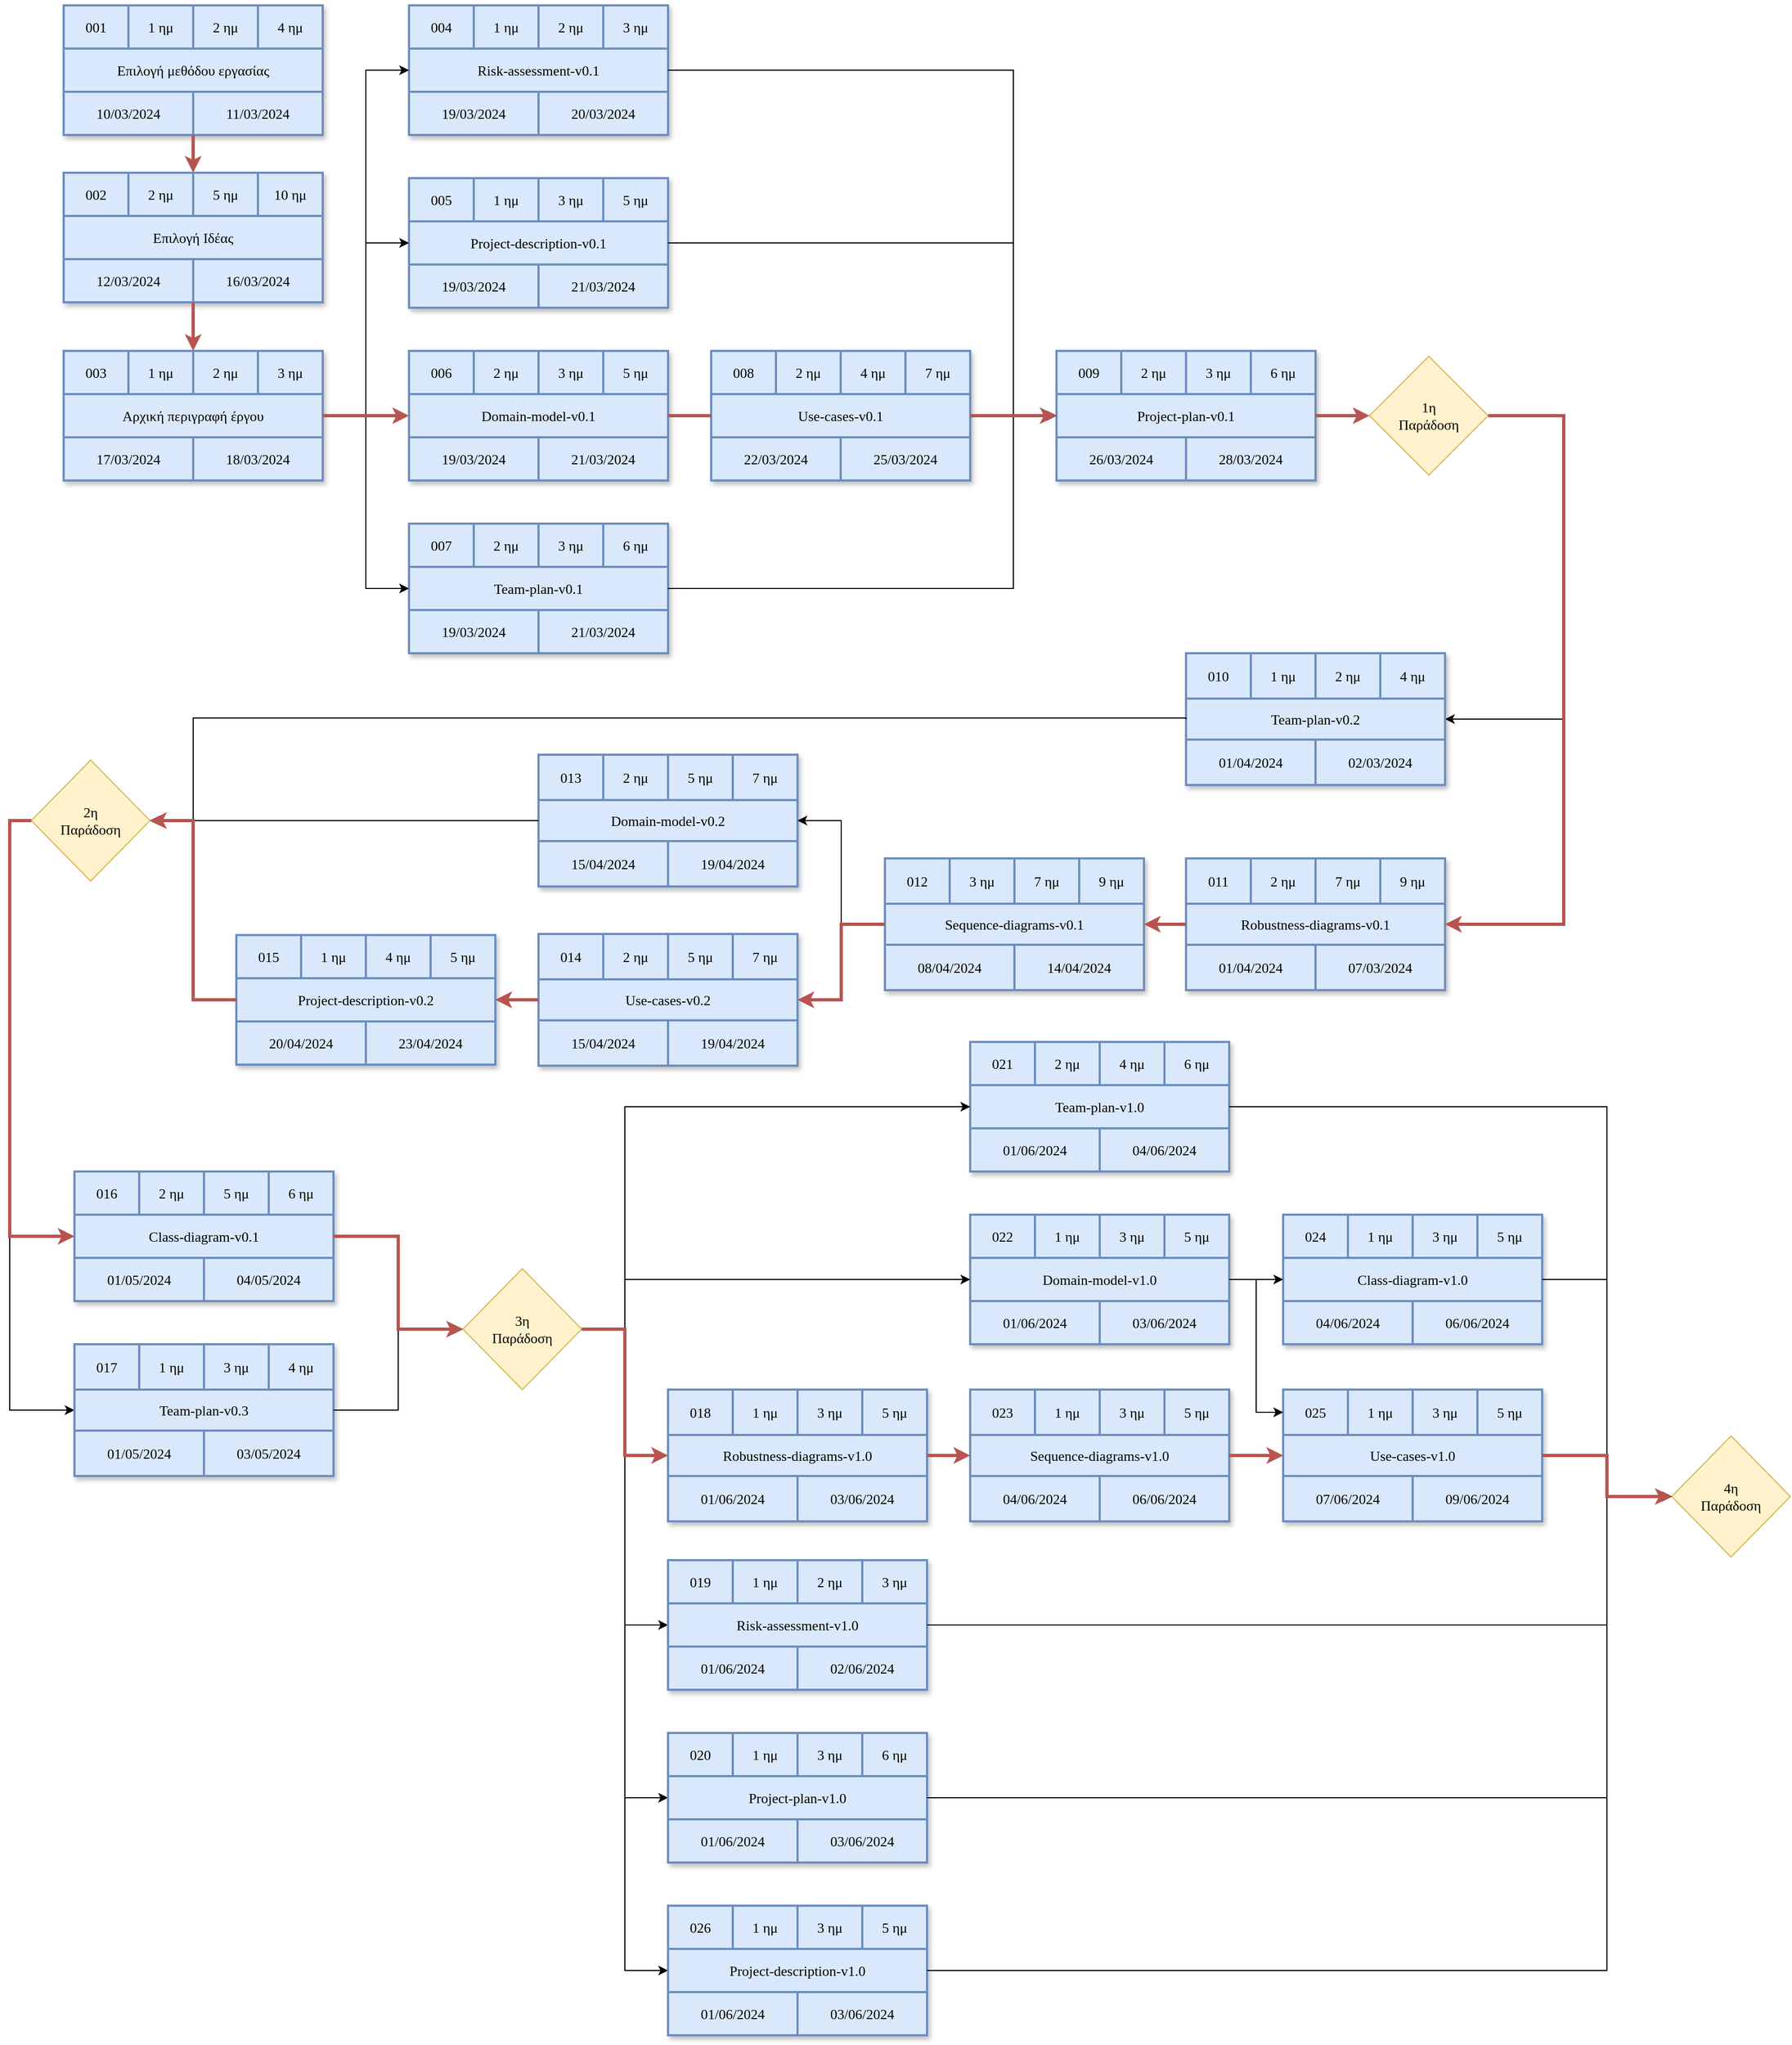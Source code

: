 <mxfile version="24.0.7" type="device">
  <diagram name="Σελίδα-1" id="2p4pbvPlxwp1jPxsVXMX">
    <mxGraphModel dx="1167" dy="589" grid="1" gridSize="10" guides="1" tooltips="1" connect="1" arrows="1" fold="1" page="1" pageScale="1" pageWidth="827" pageHeight="1169" math="0" shadow="0">
      <root>
        <mxCell id="0" />
        <mxCell id="1" parent="0" />
        <mxCell id="CVc4jxOMxT3N2XDxZNE8-11" value="" style="group;labelBackgroundColor=none;rounded=0;fillColor=#dae8fc;strokeColor=#6c8ebf;strokeWidth=2;fontSize=13;fontFamily=Verdana;textShadow=0;spacingLeft=6;" parent="1" vertex="1" connectable="0">
          <mxGeometry x="480" y="80" width="240" height="120" as="geometry" />
        </mxCell>
        <mxCell id="CVc4jxOMxT3N2XDxZNE8-1" value="Επιλογή μεθόδου εργασίας" style="rounded=0;whiteSpace=wrap;html=1;labelBackgroundColor=none;fillColor=#dae8fc;strokeColor=#6c8ebf;strokeWidth=2;fontSize=13;fontFamily=Verdana;textShadow=0;spacing=2;spacingTop=0;spacingLeft=0;shadow=1;" parent="CVc4jxOMxT3N2XDxZNE8-11" vertex="1">
          <mxGeometry width="240" height="120" as="geometry" />
        </mxCell>
        <mxCell id="CVc4jxOMxT3N2XDxZNE8-2" value="4 ημ" style="rounded=0;whiteSpace=wrap;html=1;labelBackgroundColor=none;fillColor=#dae8fc;strokeColor=#6c8ebf;strokeWidth=2;fontSize=13;fontFamily=Verdana;" parent="CVc4jxOMxT3N2XDxZNE8-11" vertex="1">
          <mxGeometry x="180" width="60" height="40" as="geometry" />
        </mxCell>
        <mxCell id="CVc4jxOMxT3N2XDxZNE8-6" value="10/03/2024" style="rounded=0;whiteSpace=wrap;html=1;labelBackgroundColor=none;fillColor=#dae8fc;strokeColor=#6c8ebf;strokeWidth=2;fontSize=13;fontFamily=Verdana;" parent="CVc4jxOMxT3N2XDxZNE8-11" vertex="1">
          <mxGeometry y="80" width="120" height="40" as="geometry" />
        </mxCell>
        <mxCell id="CVc4jxOMxT3N2XDxZNE8-8" value="001" style="rounded=0;whiteSpace=wrap;html=1;labelBackgroundColor=none;fillColor=#dae8fc;strokeColor=#6c8ebf;strokeWidth=2;fontSize=13;fontFamily=Verdana;" parent="CVc4jxOMxT3N2XDxZNE8-11" vertex="1">
          <mxGeometry width="60" height="40" as="geometry" />
        </mxCell>
        <mxCell id="CVc4jxOMxT3N2XDxZNE8-9" value="1 ημ" style="rounded=0;whiteSpace=wrap;html=1;labelBackgroundColor=none;fillColor=#dae8fc;strokeColor=#6c8ebf;strokeWidth=2;fontSize=13;fontFamily=Verdana;" parent="CVc4jxOMxT3N2XDxZNE8-11" vertex="1">
          <mxGeometry x="60" width="60" height="40" as="geometry" />
        </mxCell>
        <mxCell id="CVc4jxOMxT3N2XDxZNE8-10" value="2 ημ" style="rounded=0;whiteSpace=wrap;html=1;labelBackgroundColor=none;fillColor=#dae8fc;strokeColor=#6c8ebf;strokeWidth=2;fontSize=13;fontFamily=Verdana;" parent="CVc4jxOMxT3N2XDxZNE8-11" vertex="1">
          <mxGeometry x="120" width="60" height="40" as="geometry" />
        </mxCell>
        <mxCell id="CVc4jxOMxT3N2XDxZNE8-7" value="11/03/2024" style="rounded=0;whiteSpace=wrap;html=1;labelBackgroundColor=none;fillColor=#dae8fc;strokeColor=#6c8ebf;strokeWidth=2;fontSize=13;fontFamily=Verdana;" parent="CVc4jxOMxT3N2XDxZNE8-11" vertex="1">
          <mxGeometry x="120" y="80" width="120" height="40" as="geometry" />
        </mxCell>
        <mxCell id="9AGvx3cEIuA70uI9kTlu-1" value="" style="group;labelBackgroundColor=none;rounded=0;fillColor=#dae8fc;strokeColor=#6c8ebf;strokeWidth=2;fontSize=13;fontFamily=Verdana;textShadow=0;spacingLeft=6;" parent="1" vertex="1" connectable="0">
          <mxGeometry x="480" y="235" width="240" height="120" as="geometry" />
        </mxCell>
        <mxCell id="9AGvx3cEIuA70uI9kTlu-2" value="Επιλογή Ιδέας" style="rounded=0;whiteSpace=wrap;html=1;labelBackgroundColor=none;fillColor=#dae8fc;strokeColor=#6c8ebf;strokeWidth=2;fontSize=13;fontFamily=Verdana;textShadow=0;spacing=2;spacingTop=0;spacingLeft=0;shadow=1;" parent="9AGvx3cEIuA70uI9kTlu-1" vertex="1">
          <mxGeometry width="240" height="120" as="geometry" />
        </mxCell>
        <mxCell id="9AGvx3cEIuA70uI9kTlu-3" value="10 ημ" style="rounded=0;whiteSpace=wrap;html=1;labelBackgroundColor=none;fillColor=#dae8fc;strokeColor=#6c8ebf;strokeWidth=2;fontSize=13;fontFamily=Verdana;" parent="9AGvx3cEIuA70uI9kTlu-1" vertex="1">
          <mxGeometry x="180" width="60" height="40" as="geometry" />
        </mxCell>
        <mxCell id="9AGvx3cEIuA70uI9kTlu-4" value="12/03/2024" style="rounded=0;whiteSpace=wrap;html=1;labelBackgroundColor=none;fillColor=#dae8fc;strokeColor=#6c8ebf;strokeWidth=2;fontSize=13;fontFamily=Verdana;" parent="9AGvx3cEIuA70uI9kTlu-1" vertex="1">
          <mxGeometry y="80" width="120" height="40" as="geometry" />
        </mxCell>
        <mxCell id="9AGvx3cEIuA70uI9kTlu-5" value="002" style="rounded=0;whiteSpace=wrap;html=1;labelBackgroundColor=none;fillColor=#dae8fc;strokeColor=#6c8ebf;strokeWidth=2;fontSize=13;fontFamily=Verdana;" parent="9AGvx3cEIuA70uI9kTlu-1" vertex="1">
          <mxGeometry width="60" height="40" as="geometry" />
        </mxCell>
        <mxCell id="9AGvx3cEIuA70uI9kTlu-6" value="2 ημ" style="rounded=0;whiteSpace=wrap;html=1;labelBackgroundColor=none;fillColor=#dae8fc;strokeColor=#6c8ebf;strokeWidth=2;fontSize=13;fontFamily=Verdana;" parent="9AGvx3cEIuA70uI9kTlu-1" vertex="1">
          <mxGeometry x="60" width="60" height="40" as="geometry" />
        </mxCell>
        <mxCell id="9AGvx3cEIuA70uI9kTlu-7" value="5 ημ" style="rounded=0;whiteSpace=wrap;html=1;labelBackgroundColor=none;fillColor=#dae8fc;strokeColor=#6c8ebf;strokeWidth=2;fontSize=13;fontFamily=Verdana;" parent="9AGvx3cEIuA70uI9kTlu-1" vertex="1">
          <mxGeometry x="120" width="60" height="40" as="geometry" />
        </mxCell>
        <mxCell id="9AGvx3cEIuA70uI9kTlu-8" value="16/03/2024" style="rounded=0;whiteSpace=wrap;html=1;labelBackgroundColor=none;fillColor=#dae8fc;strokeColor=#6c8ebf;strokeWidth=2;fontSize=13;fontFamily=Verdana;" parent="9AGvx3cEIuA70uI9kTlu-1" vertex="1">
          <mxGeometry x="120" y="80" width="120" height="40" as="geometry" />
        </mxCell>
        <mxCell id="9AGvx3cEIuA70uI9kTlu-10" value="" style="group;labelBackgroundColor=none;rounded=0;fillColor=#dae8fc;strokeColor=#6c8ebf;strokeWidth=2;fontSize=13;fontFamily=Verdana;textShadow=0;spacingLeft=6;" parent="1" vertex="1" connectable="0">
          <mxGeometry x="480" y="400" width="240" height="120" as="geometry" />
        </mxCell>
        <mxCell id="9AGvx3cEIuA70uI9kTlu-11" value="Αρχική περιγραφή έργου" style="rounded=0;whiteSpace=wrap;html=1;labelBackgroundColor=none;fillColor=#dae8fc;strokeColor=#6c8ebf;strokeWidth=2;fontSize=13;fontFamily=Verdana;textShadow=0;spacing=2;spacingTop=0;spacingLeft=0;shadow=1;" parent="9AGvx3cEIuA70uI9kTlu-10" vertex="1">
          <mxGeometry width="240" height="120" as="geometry" />
        </mxCell>
        <mxCell id="9AGvx3cEIuA70uI9kTlu-12" value="3 ημ" style="rounded=0;whiteSpace=wrap;html=1;labelBackgroundColor=none;fillColor=#dae8fc;strokeColor=#6c8ebf;strokeWidth=2;fontSize=13;fontFamily=Verdana;" parent="9AGvx3cEIuA70uI9kTlu-10" vertex="1">
          <mxGeometry x="180" width="60" height="40" as="geometry" />
        </mxCell>
        <mxCell id="9AGvx3cEIuA70uI9kTlu-13" value="17/03/2024" style="rounded=0;whiteSpace=wrap;html=1;labelBackgroundColor=none;fillColor=#dae8fc;strokeColor=#6c8ebf;strokeWidth=2;fontSize=13;fontFamily=Verdana;" parent="9AGvx3cEIuA70uI9kTlu-10" vertex="1">
          <mxGeometry y="80" width="120" height="40" as="geometry" />
        </mxCell>
        <mxCell id="9AGvx3cEIuA70uI9kTlu-14" value="003" style="rounded=0;whiteSpace=wrap;html=1;labelBackgroundColor=none;fillColor=#dae8fc;strokeColor=#6c8ebf;strokeWidth=2;fontSize=13;fontFamily=Verdana;" parent="9AGvx3cEIuA70uI9kTlu-10" vertex="1">
          <mxGeometry width="60" height="40" as="geometry" />
        </mxCell>
        <mxCell id="9AGvx3cEIuA70uI9kTlu-15" value="1 ημ" style="rounded=0;whiteSpace=wrap;html=1;labelBackgroundColor=none;fillColor=#dae8fc;strokeColor=#6c8ebf;strokeWidth=2;fontSize=13;fontFamily=Verdana;" parent="9AGvx3cEIuA70uI9kTlu-10" vertex="1">
          <mxGeometry x="60" width="60" height="40" as="geometry" />
        </mxCell>
        <mxCell id="9AGvx3cEIuA70uI9kTlu-16" value="2 ημ" style="rounded=0;whiteSpace=wrap;html=1;labelBackgroundColor=none;fillColor=#dae8fc;strokeColor=#6c8ebf;strokeWidth=2;fontSize=13;fontFamily=Verdana;" parent="9AGvx3cEIuA70uI9kTlu-10" vertex="1">
          <mxGeometry x="120" width="60" height="40" as="geometry" />
        </mxCell>
        <mxCell id="9AGvx3cEIuA70uI9kTlu-17" value="18/03/2024" style="rounded=0;whiteSpace=wrap;html=1;labelBackgroundColor=none;fillColor=#dae8fc;strokeColor=#6c8ebf;strokeWidth=2;fontSize=13;fontFamily=Verdana;" parent="9AGvx3cEIuA70uI9kTlu-10" vertex="1">
          <mxGeometry x="120" y="80" width="120" height="40" as="geometry" />
        </mxCell>
        <mxCell id="JGt1HLMFAKdLXa0e5AWq-24" style="edgeStyle=orthogonalEdgeStyle;rounded=0;orthogonalLoop=1;jettySize=auto;html=1;exitX=1;exitY=0.5;exitDx=0;exitDy=0;entryX=1;entryY=0.5;entryDx=0;entryDy=0;endArrow=classic;endFill=1;" parent="1" source="9AGvx3cEIuA70uI9kTlu-22" target="JGt1HLMFAKdLXa0e5AWq-10" edge="1">
          <mxGeometry relative="1" as="geometry">
            <Array as="points">
              <mxPoint x="1870" y="460" />
              <mxPoint x="1870" y="741" />
            </Array>
          </mxGeometry>
        </mxCell>
        <mxCell id="9AGvx3cEIuA70uI9kTlu-22" value="&lt;font style=&quot;font-size: 13px;&quot; face=&quot;Verdana&quot;&gt;1η&lt;/font&gt;&lt;div style=&quot;font-size: 13px;&quot;&gt;&lt;font face=&quot;Verdana&quot; style=&quot;font-size: 13px;&quot;&gt;Παράδοση&lt;/font&gt;&lt;/div&gt;" style="rhombus;whiteSpace=wrap;html=1;fillColor=#fff2cc;strokeColor=#d6b656;" parent="1" vertex="1">
          <mxGeometry x="1690" y="405" width="110" height="110" as="geometry" />
        </mxCell>
        <mxCell id="9AGvx3cEIuA70uI9kTlu-24" value="" style="group;labelBackgroundColor=none;rounded=0;fillColor=#dae8fc;strokeColor=#6c8ebf;strokeWidth=2;fontSize=13;fontFamily=Verdana;textShadow=0;spacingLeft=6;" parent="1" vertex="1" connectable="0">
          <mxGeometry x="800" y="400" width="240" height="120" as="geometry" />
        </mxCell>
        <mxCell id="9AGvx3cEIuA70uI9kTlu-25" value="Domain-model-v0.1" style="rounded=0;whiteSpace=wrap;html=1;labelBackgroundColor=none;fillColor=#dae8fc;strokeColor=#6c8ebf;strokeWidth=2;fontSize=13;fontFamily=Verdana;textShadow=0;spacing=2;spacingTop=0;spacingLeft=0;shadow=1;" parent="9AGvx3cEIuA70uI9kTlu-24" vertex="1">
          <mxGeometry width="240" height="120" as="geometry" />
        </mxCell>
        <mxCell id="9AGvx3cEIuA70uI9kTlu-26" value="5 ημ" style="rounded=0;whiteSpace=wrap;html=1;labelBackgroundColor=none;fillColor=#dae8fc;strokeColor=#6c8ebf;strokeWidth=2;fontSize=13;fontFamily=Verdana;" parent="9AGvx3cEIuA70uI9kTlu-24" vertex="1">
          <mxGeometry x="180" width="60" height="40" as="geometry" />
        </mxCell>
        <mxCell id="9AGvx3cEIuA70uI9kTlu-27" value="19/03/2024" style="rounded=0;whiteSpace=wrap;html=1;labelBackgroundColor=none;fillColor=#dae8fc;strokeColor=#6c8ebf;strokeWidth=2;fontSize=13;fontFamily=Verdana;" parent="9AGvx3cEIuA70uI9kTlu-24" vertex="1">
          <mxGeometry y="80" width="120" height="40" as="geometry" />
        </mxCell>
        <mxCell id="9AGvx3cEIuA70uI9kTlu-28" value="006" style="rounded=0;whiteSpace=wrap;html=1;labelBackgroundColor=none;fillColor=#dae8fc;strokeColor=#6c8ebf;strokeWidth=2;fontSize=13;fontFamily=Verdana;" parent="9AGvx3cEIuA70uI9kTlu-24" vertex="1">
          <mxGeometry width="60" height="40" as="geometry" />
        </mxCell>
        <mxCell id="9AGvx3cEIuA70uI9kTlu-29" value="2 ημ" style="rounded=0;whiteSpace=wrap;html=1;labelBackgroundColor=none;fillColor=#dae8fc;strokeColor=#6c8ebf;strokeWidth=2;fontSize=13;fontFamily=Verdana;" parent="9AGvx3cEIuA70uI9kTlu-24" vertex="1">
          <mxGeometry x="60" width="60" height="40" as="geometry" />
        </mxCell>
        <mxCell id="9AGvx3cEIuA70uI9kTlu-30" value="3 ημ" style="rounded=0;whiteSpace=wrap;html=1;labelBackgroundColor=none;fillColor=#dae8fc;strokeColor=#6c8ebf;strokeWidth=2;fontSize=13;fontFamily=Verdana;" parent="9AGvx3cEIuA70uI9kTlu-24" vertex="1">
          <mxGeometry x="120" width="60" height="40" as="geometry" />
        </mxCell>
        <mxCell id="9AGvx3cEIuA70uI9kTlu-31" value="21/03/2024" style="rounded=0;whiteSpace=wrap;html=1;labelBackgroundColor=none;fillColor=#dae8fc;strokeColor=#6c8ebf;strokeWidth=2;fontSize=13;fontFamily=Verdana;" parent="9AGvx3cEIuA70uI9kTlu-24" vertex="1">
          <mxGeometry x="120" y="80" width="120" height="40" as="geometry" />
        </mxCell>
        <mxCell id="9AGvx3cEIuA70uI9kTlu-32" value="" style="group;labelBackgroundColor=none;rounded=0;fillColor=#dae8fc;strokeColor=#6c8ebf;strokeWidth=2;fontSize=13;fontFamily=Verdana;textShadow=0;spacingLeft=6;" parent="1" vertex="1" connectable="0">
          <mxGeometry x="800" y="80" width="240" height="120" as="geometry" />
        </mxCell>
        <mxCell id="9AGvx3cEIuA70uI9kTlu-33" value="Risk-assessment-v0.1" style="rounded=0;whiteSpace=wrap;html=1;labelBackgroundColor=none;fillColor=#dae8fc;strokeColor=#6c8ebf;strokeWidth=2;fontSize=13;fontFamily=Verdana;textShadow=0;spacing=2;spacingTop=0;spacingLeft=0;shadow=1;" parent="9AGvx3cEIuA70uI9kTlu-32" vertex="1">
          <mxGeometry width="240" height="120" as="geometry" />
        </mxCell>
        <mxCell id="9AGvx3cEIuA70uI9kTlu-34" value="3 ημ" style="rounded=0;whiteSpace=wrap;html=1;labelBackgroundColor=none;fillColor=#dae8fc;strokeColor=#6c8ebf;strokeWidth=2;fontSize=13;fontFamily=Verdana;" parent="9AGvx3cEIuA70uI9kTlu-32" vertex="1">
          <mxGeometry x="180" width="60" height="40" as="geometry" />
        </mxCell>
        <mxCell id="9AGvx3cEIuA70uI9kTlu-35" value="19/03/2024" style="rounded=0;whiteSpace=wrap;html=1;labelBackgroundColor=none;fillColor=#dae8fc;strokeColor=#6c8ebf;strokeWidth=2;fontSize=13;fontFamily=Verdana;" parent="9AGvx3cEIuA70uI9kTlu-32" vertex="1">
          <mxGeometry y="80" width="120" height="40" as="geometry" />
        </mxCell>
        <mxCell id="9AGvx3cEIuA70uI9kTlu-36" value="004" style="rounded=0;whiteSpace=wrap;html=1;labelBackgroundColor=none;fillColor=#dae8fc;strokeColor=#6c8ebf;strokeWidth=2;fontSize=13;fontFamily=Verdana;" parent="9AGvx3cEIuA70uI9kTlu-32" vertex="1">
          <mxGeometry width="60" height="40" as="geometry" />
        </mxCell>
        <mxCell id="9AGvx3cEIuA70uI9kTlu-37" value="1 ημ" style="rounded=0;whiteSpace=wrap;html=1;labelBackgroundColor=none;fillColor=#dae8fc;strokeColor=#6c8ebf;strokeWidth=2;fontSize=13;fontFamily=Verdana;" parent="9AGvx3cEIuA70uI9kTlu-32" vertex="1">
          <mxGeometry x="60" width="60" height="40" as="geometry" />
        </mxCell>
        <mxCell id="9AGvx3cEIuA70uI9kTlu-38" value="2 ημ" style="rounded=0;whiteSpace=wrap;html=1;labelBackgroundColor=none;fillColor=#dae8fc;strokeColor=#6c8ebf;strokeWidth=2;fontSize=13;fontFamily=Verdana;" parent="9AGvx3cEIuA70uI9kTlu-32" vertex="1">
          <mxGeometry x="120" width="60" height="40" as="geometry" />
        </mxCell>
        <mxCell id="9AGvx3cEIuA70uI9kTlu-39" value="20/03/2024" style="rounded=0;whiteSpace=wrap;html=1;labelBackgroundColor=none;fillColor=#dae8fc;strokeColor=#6c8ebf;strokeWidth=2;fontSize=13;fontFamily=Verdana;" parent="9AGvx3cEIuA70uI9kTlu-32" vertex="1">
          <mxGeometry x="120" y="80" width="120" height="40" as="geometry" />
        </mxCell>
        <mxCell id="9AGvx3cEIuA70uI9kTlu-41" style="edgeStyle=orthogonalEdgeStyle;rounded=0;orthogonalLoop=1;jettySize=auto;html=1;exitX=1;exitY=0.5;exitDx=0;exitDy=0;entryX=0;entryY=0.5;entryDx=0;entryDy=0;endArrow=classic;endFill=1;" parent="1" source="9AGvx3cEIuA70uI9kTlu-11" target="9AGvx3cEIuA70uI9kTlu-33" edge="1">
          <mxGeometry relative="1" as="geometry" />
        </mxCell>
        <mxCell id="9AGvx3cEIuA70uI9kTlu-50" value="" style="group;labelBackgroundColor=none;rounded=0;fillColor=#dae8fc;strokeColor=#6c8ebf;strokeWidth=2;fontSize=13;fontFamily=Verdana;textShadow=0;spacingLeft=6;" parent="1" vertex="1" connectable="0">
          <mxGeometry x="1080" y="400" width="240" height="120" as="geometry" />
        </mxCell>
        <mxCell id="9AGvx3cEIuA70uI9kTlu-51" value="Use-cases-v0.1" style="rounded=0;whiteSpace=wrap;html=1;labelBackgroundColor=none;fillColor=#dae8fc;strokeColor=#6c8ebf;strokeWidth=2;fontSize=13;fontFamily=Verdana;textShadow=0;spacing=2;spacingTop=0;spacingLeft=0;shadow=1;" parent="9AGvx3cEIuA70uI9kTlu-50" vertex="1">
          <mxGeometry width="240" height="120" as="geometry" />
        </mxCell>
        <mxCell id="9AGvx3cEIuA70uI9kTlu-52" value="7 ημ" style="rounded=0;whiteSpace=wrap;html=1;labelBackgroundColor=none;fillColor=#dae8fc;strokeColor=#6c8ebf;strokeWidth=2;fontSize=13;fontFamily=Verdana;" parent="9AGvx3cEIuA70uI9kTlu-50" vertex="1">
          <mxGeometry x="180" width="60" height="40" as="geometry" />
        </mxCell>
        <mxCell id="9AGvx3cEIuA70uI9kTlu-53" value="22/03/2024" style="rounded=0;whiteSpace=wrap;html=1;labelBackgroundColor=none;fillColor=#dae8fc;strokeColor=#6c8ebf;strokeWidth=2;fontSize=13;fontFamily=Verdana;" parent="9AGvx3cEIuA70uI9kTlu-50" vertex="1">
          <mxGeometry y="80" width="120" height="40" as="geometry" />
        </mxCell>
        <mxCell id="9AGvx3cEIuA70uI9kTlu-54" value="008" style="rounded=0;whiteSpace=wrap;html=1;labelBackgroundColor=none;fillColor=#dae8fc;strokeColor=#6c8ebf;strokeWidth=2;fontSize=13;fontFamily=Verdana;" parent="9AGvx3cEIuA70uI9kTlu-50" vertex="1">
          <mxGeometry width="60" height="40" as="geometry" />
        </mxCell>
        <mxCell id="9AGvx3cEIuA70uI9kTlu-55" value="2 ημ" style="rounded=0;whiteSpace=wrap;html=1;labelBackgroundColor=none;fillColor=#dae8fc;strokeColor=#6c8ebf;strokeWidth=2;fontSize=13;fontFamily=Verdana;" parent="9AGvx3cEIuA70uI9kTlu-50" vertex="1">
          <mxGeometry x="60" width="60" height="40" as="geometry" />
        </mxCell>
        <mxCell id="9AGvx3cEIuA70uI9kTlu-56" value="4 ημ" style="rounded=0;whiteSpace=wrap;html=1;labelBackgroundColor=none;fillColor=#dae8fc;strokeColor=#6c8ebf;strokeWidth=2;fontSize=13;fontFamily=Verdana;" parent="9AGvx3cEIuA70uI9kTlu-50" vertex="1">
          <mxGeometry x="120" width="60" height="40" as="geometry" />
        </mxCell>
        <mxCell id="9AGvx3cEIuA70uI9kTlu-57" value="25/03/2024" style="rounded=0;whiteSpace=wrap;html=1;labelBackgroundColor=none;fillColor=#dae8fc;strokeColor=#6c8ebf;strokeWidth=2;fontSize=13;fontFamily=Verdana;" parent="9AGvx3cEIuA70uI9kTlu-50" vertex="1">
          <mxGeometry x="120" y="80" width="120" height="40" as="geometry" />
        </mxCell>
        <mxCell id="9AGvx3cEIuA70uI9kTlu-58" style="edgeStyle=orthogonalEdgeStyle;rounded=0;orthogonalLoop=1;jettySize=auto;html=1;exitX=1;exitY=0.5;exitDx=0;exitDy=0;entryX=0;entryY=0.5;entryDx=0;entryDy=0;strokeWidth=3;fillColor=#f8cecc;strokeColor=#b85450;endArrow=none;endFill=0;" parent="1" source="9AGvx3cEIuA70uI9kTlu-25" target="9AGvx3cEIuA70uI9kTlu-51" edge="1">
          <mxGeometry relative="1" as="geometry" />
        </mxCell>
        <mxCell id="9AGvx3cEIuA70uI9kTlu-60" value="" style="group;labelBackgroundColor=none;rounded=0;fillColor=#dae8fc;strokeColor=#6c8ebf;strokeWidth=2;fontSize=13;fontFamily=Verdana;textShadow=0;spacingLeft=6;" parent="1" vertex="1" connectable="0">
          <mxGeometry x="800" y="240" width="240" height="120" as="geometry" />
        </mxCell>
        <mxCell id="9AGvx3cEIuA70uI9kTlu-61" value="Project-description-v0.1" style="rounded=0;whiteSpace=wrap;html=1;labelBackgroundColor=none;fillColor=#dae8fc;strokeColor=#6c8ebf;strokeWidth=2;fontSize=13;fontFamily=Verdana;textShadow=0;spacing=2;spacingTop=0;spacingLeft=0;shadow=1;" parent="9AGvx3cEIuA70uI9kTlu-60" vertex="1">
          <mxGeometry width="240" height="120" as="geometry" />
        </mxCell>
        <mxCell id="9AGvx3cEIuA70uI9kTlu-62" value="5 ημ" style="rounded=0;whiteSpace=wrap;html=1;labelBackgroundColor=none;fillColor=#dae8fc;strokeColor=#6c8ebf;strokeWidth=2;fontSize=13;fontFamily=Verdana;" parent="9AGvx3cEIuA70uI9kTlu-60" vertex="1">
          <mxGeometry x="180" width="60" height="40" as="geometry" />
        </mxCell>
        <mxCell id="9AGvx3cEIuA70uI9kTlu-63" value="19/03/2024" style="rounded=0;whiteSpace=wrap;html=1;labelBackgroundColor=none;fillColor=#dae8fc;strokeColor=#6c8ebf;strokeWidth=2;fontSize=13;fontFamily=Verdana;" parent="9AGvx3cEIuA70uI9kTlu-60" vertex="1">
          <mxGeometry y="80" width="120" height="40" as="geometry" />
        </mxCell>
        <mxCell id="9AGvx3cEIuA70uI9kTlu-64" value="005" style="rounded=0;whiteSpace=wrap;html=1;labelBackgroundColor=none;fillColor=#dae8fc;strokeColor=#6c8ebf;strokeWidth=2;fontSize=13;fontFamily=Verdana;" parent="9AGvx3cEIuA70uI9kTlu-60" vertex="1">
          <mxGeometry width="60" height="40" as="geometry" />
        </mxCell>
        <mxCell id="9AGvx3cEIuA70uI9kTlu-65" value="1 ημ" style="rounded=0;whiteSpace=wrap;html=1;labelBackgroundColor=none;fillColor=#dae8fc;strokeColor=#6c8ebf;strokeWidth=2;fontSize=13;fontFamily=Verdana;" parent="9AGvx3cEIuA70uI9kTlu-60" vertex="1">
          <mxGeometry x="60" width="60" height="40" as="geometry" />
        </mxCell>
        <mxCell id="9AGvx3cEIuA70uI9kTlu-66" value="3 ημ" style="rounded=0;whiteSpace=wrap;html=1;labelBackgroundColor=none;fillColor=#dae8fc;strokeColor=#6c8ebf;strokeWidth=2;fontSize=13;fontFamily=Verdana;" parent="9AGvx3cEIuA70uI9kTlu-60" vertex="1">
          <mxGeometry x="120" width="60" height="40" as="geometry" />
        </mxCell>
        <mxCell id="9AGvx3cEIuA70uI9kTlu-67" value="21/03/2024" style="rounded=0;whiteSpace=wrap;html=1;labelBackgroundColor=none;fillColor=#dae8fc;strokeColor=#6c8ebf;strokeWidth=2;fontSize=13;fontFamily=Verdana;" parent="9AGvx3cEIuA70uI9kTlu-60" vertex="1">
          <mxGeometry x="120" y="80" width="120" height="40" as="geometry" />
        </mxCell>
        <mxCell id="9AGvx3cEIuA70uI9kTlu-68" style="edgeStyle=orthogonalEdgeStyle;rounded=0;orthogonalLoop=1;jettySize=auto;html=1;exitX=1;exitY=0.5;exitDx=0;exitDy=0;entryX=0;entryY=0.5;entryDx=0;entryDy=0;endArrow=classic;endFill=1;" parent="1" source="9AGvx3cEIuA70uI9kTlu-11" target="9AGvx3cEIuA70uI9kTlu-61" edge="1">
          <mxGeometry relative="1" as="geometry" />
        </mxCell>
        <mxCell id="9AGvx3cEIuA70uI9kTlu-70" value="" style="group;labelBackgroundColor=none;rounded=0;fillColor=#dae8fc;strokeColor=#6c8ebf;strokeWidth=2;fontSize=13;fontFamily=Verdana;textShadow=0;spacingLeft=6;" parent="1" vertex="1" connectable="0">
          <mxGeometry x="800" y="560" width="240" height="120" as="geometry" />
        </mxCell>
        <mxCell id="9AGvx3cEIuA70uI9kTlu-71" value="Team-plan-v0.1" style="rounded=0;whiteSpace=wrap;html=1;labelBackgroundColor=none;fillColor=#dae8fc;strokeColor=#6c8ebf;strokeWidth=2;fontSize=13;fontFamily=Verdana;textShadow=0;spacing=2;spacingTop=0;spacingLeft=0;shadow=1;" parent="9AGvx3cEIuA70uI9kTlu-70" vertex="1">
          <mxGeometry width="240" height="120" as="geometry" />
        </mxCell>
        <mxCell id="9AGvx3cEIuA70uI9kTlu-72" value="6 ημ" style="rounded=0;whiteSpace=wrap;html=1;labelBackgroundColor=none;fillColor=#dae8fc;strokeColor=#6c8ebf;strokeWidth=2;fontSize=13;fontFamily=Verdana;" parent="9AGvx3cEIuA70uI9kTlu-70" vertex="1">
          <mxGeometry x="180" width="60" height="40" as="geometry" />
        </mxCell>
        <mxCell id="9AGvx3cEIuA70uI9kTlu-73" value="19/03/2024" style="rounded=0;whiteSpace=wrap;html=1;labelBackgroundColor=none;fillColor=#dae8fc;strokeColor=#6c8ebf;strokeWidth=2;fontSize=13;fontFamily=Verdana;" parent="9AGvx3cEIuA70uI9kTlu-70" vertex="1">
          <mxGeometry y="80" width="120" height="40" as="geometry" />
        </mxCell>
        <mxCell id="9AGvx3cEIuA70uI9kTlu-74" value="007" style="rounded=0;whiteSpace=wrap;html=1;labelBackgroundColor=none;fillColor=#dae8fc;strokeColor=#6c8ebf;strokeWidth=2;fontSize=13;fontFamily=Verdana;" parent="9AGvx3cEIuA70uI9kTlu-70" vertex="1">
          <mxGeometry width="60" height="40" as="geometry" />
        </mxCell>
        <mxCell id="9AGvx3cEIuA70uI9kTlu-75" value="2 ημ" style="rounded=0;whiteSpace=wrap;html=1;labelBackgroundColor=none;fillColor=#dae8fc;strokeColor=#6c8ebf;strokeWidth=2;fontSize=13;fontFamily=Verdana;" parent="9AGvx3cEIuA70uI9kTlu-70" vertex="1">
          <mxGeometry x="60" width="60" height="40" as="geometry" />
        </mxCell>
        <mxCell id="9AGvx3cEIuA70uI9kTlu-76" value="3 ημ" style="rounded=0;whiteSpace=wrap;html=1;labelBackgroundColor=none;fillColor=#dae8fc;strokeColor=#6c8ebf;strokeWidth=2;fontSize=13;fontFamily=Verdana;" parent="9AGvx3cEIuA70uI9kTlu-70" vertex="1">
          <mxGeometry x="120" width="60" height="40" as="geometry" />
        </mxCell>
        <mxCell id="9AGvx3cEIuA70uI9kTlu-77" value="21/03/2024" style="rounded=0;whiteSpace=wrap;html=1;labelBackgroundColor=none;fillColor=#dae8fc;strokeColor=#6c8ebf;strokeWidth=2;fontSize=13;fontFamily=Verdana;" parent="9AGvx3cEIuA70uI9kTlu-70" vertex="1">
          <mxGeometry x="120" y="80" width="120" height="40" as="geometry" />
        </mxCell>
        <mxCell id="9AGvx3cEIuA70uI9kTlu-78" value="" style="group;labelBackgroundColor=none;rounded=0;fillColor=#dae8fc;strokeColor=#6c8ebf;strokeWidth=2;fontSize=13;fontFamily=Verdana;textShadow=0;spacingLeft=6;" parent="1" vertex="1" connectable="0">
          <mxGeometry x="1400" y="400" width="240" height="120" as="geometry" />
        </mxCell>
        <mxCell id="9AGvx3cEIuA70uI9kTlu-79" value="Project-plan-v0.1" style="rounded=0;whiteSpace=wrap;html=1;labelBackgroundColor=none;fillColor=#dae8fc;strokeColor=#6c8ebf;strokeWidth=2;fontSize=13;fontFamily=Verdana;textShadow=0;spacing=2;spacingTop=0;spacingLeft=0;shadow=1;" parent="9AGvx3cEIuA70uI9kTlu-78" vertex="1">
          <mxGeometry width="240" height="120" as="geometry" />
        </mxCell>
        <mxCell id="9AGvx3cEIuA70uI9kTlu-80" value="6 ημ" style="rounded=0;whiteSpace=wrap;html=1;labelBackgroundColor=none;fillColor=#dae8fc;strokeColor=#6c8ebf;strokeWidth=2;fontSize=13;fontFamily=Verdana;" parent="9AGvx3cEIuA70uI9kTlu-78" vertex="1">
          <mxGeometry x="180" width="60" height="40" as="geometry" />
        </mxCell>
        <mxCell id="9AGvx3cEIuA70uI9kTlu-81" value="26/03/2024" style="rounded=0;whiteSpace=wrap;html=1;labelBackgroundColor=none;fillColor=#dae8fc;strokeColor=#6c8ebf;strokeWidth=2;fontSize=13;fontFamily=Verdana;" parent="9AGvx3cEIuA70uI9kTlu-78" vertex="1">
          <mxGeometry y="80" width="120" height="40" as="geometry" />
        </mxCell>
        <mxCell id="9AGvx3cEIuA70uI9kTlu-82" value="009" style="rounded=0;whiteSpace=wrap;html=1;labelBackgroundColor=none;fillColor=#dae8fc;strokeColor=#6c8ebf;strokeWidth=2;fontSize=13;fontFamily=Verdana;" parent="9AGvx3cEIuA70uI9kTlu-78" vertex="1">
          <mxGeometry width="60" height="40" as="geometry" />
        </mxCell>
        <mxCell id="9AGvx3cEIuA70uI9kTlu-83" value="2 ημ" style="rounded=0;whiteSpace=wrap;html=1;labelBackgroundColor=none;fillColor=#dae8fc;strokeColor=#6c8ebf;strokeWidth=2;fontSize=13;fontFamily=Verdana;" parent="9AGvx3cEIuA70uI9kTlu-78" vertex="1">
          <mxGeometry x="60" width="60" height="40" as="geometry" />
        </mxCell>
        <mxCell id="9AGvx3cEIuA70uI9kTlu-84" value="3 ημ" style="rounded=0;whiteSpace=wrap;html=1;labelBackgroundColor=none;fillColor=#dae8fc;strokeColor=#6c8ebf;strokeWidth=2;fontSize=13;fontFamily=Verdana;" parent="9AGvx3cEIuA70uI9kTlu-78" vertex="1">
          <mxGeometry x="120" width="60" height="40" as="geometry" />
        </mxCell>
        <mxCell id="9AGvx3cEIuA70uI9kTlu-85" value="28/03/2024" style="rounded=0;whiteSpace=wrap;html=1;labelBackgroundColor=none;fillColor=#dae8fc;strokeColor=#6c8ebf;strokeWidth=2;fontSize=13;fontFamily=Verdana;" parent="9AGvx3cEIuA70uI9kTlu-78" vertex="1">
          <mxGeometry x="120" y="80" width="120" height="40" as="geometry" />
        </mxCell>
        <mxCell id="9AGvx3cEIuA70uI9kTlu-91" style="edgeStyle=orthogonalEdgeStyle;rounded=0;orthogonalLoop=1;jettySize=auto;html=1;exitX=1;exitY=0.5;exitDx=0;exitDy=0;entryX=0;entryY=0.5;entryDx=0;entryDy=0;fillColor=#f8cecc;strokeColor=#b85450;strokeWidth=3;endArrow=classic;endFill=1;" parent="1" source="9AGvx3cEIuA70uI9kTlu-79" target="9AGvx3cEIuA70uI9kTlu-22" edge="1">
          <mxGeometry relative="1" as="geometry" />
        </mxCell>
        <mxCell id="9AGvx3cEIuA70uI9kTlu-92" style="edgeStyle=orthogonalEdgeStyle;rounded=0;orthogonalLoop=1;jettySize=auto;html=1;exitX=1;exitY=0.5;exitDx=0;exitDy=0;entryX=0;entryY=0.5;entryDx=0;entryDy=0;endArrow=classic;endFill=1;" parent="1" source="9AGvx3cEIuA70uI9kTlu-11" target="9AGvx3cEIuA70uI9kTlu-71" edge="1">
          <mxGeometry relative="1" as="geometry" />
        </mxCell>
        <mxCell id="9AGvx3cEIuA70uI9kTlu-98" style="edgeStyle=orthogonalEdgeStyle;rounded=0;orthogonalLoop=1;jettySize=auto;html=1;exitX=1;exitY=1;exitDx=0;exitDy=0;entryX=1;entryY=0;entryDx=0;entryDy=0;fillColor=#f8cecc;strokeColor=#b85450;strokeWidth=3;endArrow=classic;endFill=1;" parent="1" source="CVc4jxOMxT3N2XDxZNE8-6" target="9AGvx3cEIuA70uI9kTlu-6" edge="1">
          <mxGeometry relative="1" as="geometry" />
        </mxCell>
        <mxCell id="9AGvx3cEIuA70uI9kTlu-99" style="edgeStyle=orthogonalEdgeStyle;rounded=0;orthogonalLoop=1;jettySize=auto;html=1;exitX=1;exitY=1;exitDx=0;exitDy=0;entryX=0;entryY=0;entryDx=0;entryDy=0;strokeWidth=3;fillColor=#f8cecc;strokeColor=#b85450;endArrow=classic;endFill=1;" parent="1" source="9AGvx3cEIuA70uI9kTlu-4" target="9AGvx3cEIuA70uI9kTlu-16" edge="1">
          <mxGeometry relative="1" as="geometry" />
        </mxCell>
        <mxCell id="9AGvx3cEIuA70uI9kTlu-59" style="edgeStyle=orthogonalEdgeStyle;rounded=0;orthogonalLoop=1;jettySize=auto;html=1;exitX=1;exitY=0.5;exitDx=0;exitDy=0;entryX=0;entryY=0.5;entryDx=0;entryDy=0;strokeWidth=3;fillColor=#f8cecc;strokeColor=#b85450;endArrow=classic;endFill=1;" parent="1" source="9AGvx3cEIuA70uI9kTlu-11" target="9AGvx3cEIuA70uI9kTlu-25" edge="1">
          <mxGeometry relative="1" as="geometry" />
        </mxCell>
        <mxCell id="9AGvx3cEIuA70uI9kTlu-106" value="" style="group;labelBackgroundColor=none;rounded=0;fillColor=#dae8fc;strokeColor=#6c8ebf;strokeWidth=2;fontSize=13;fontFamily=Verdana;textShadow=0;spacingLeft=6;" parent="1" vertex="1" connectable="0">
          <mxGeometry x="1520" y="870" width="240" height="122" as="geometry" />
        </mxCell>
        <mxCell id="9AGvx3cEIuA70uI9kTlu-107" value="Robustness-diagrams-v0.1" style="rounded=0;whiteSpace=wrap;html=1;labelBackgroundColor=none;fillColor=#dae8fc;strokeColor=#6c8ebf;strokeWidth=2;fontSize=13;fontFamily=Verdana;textShadow=0;spacing=2;spacingTop=0;spacingLeft=0;shadow=1;" parent="9AGvx3cEIuA70uI9kTlu-106" vertex="1">
          <mxGeometry width="240" height="122" as="geometry" />
        </mxCell>
        <mxCell id="9AGvx3cEIuA70uI9kTlu-108" value="9 ημ" style="rounded=0;whiteSpace=wrap;html=1;labelBackgroundColor=none;fillColor=#dae8fc;strokeColor=#6c8ebf;strokeWidth=2;fontSize=13;fontFamily=Verdana;" parent="9AGvx3cEIuA70uI9kTlu-106" vertex="1">
          <mxGeometry x="180" width="60" height="42" as="geometry" />
        </mxCell>
        <mxCell id="9AGvx3cEIuA70uI9kTlu-109" value="01/04/2024" style="rounded=0;whiteSpace=wrap;html=1;labelBackgroundColor=none;fillColor=#dae8fc;strokeColor=#6c8ebf;strokeWidth=2;fontSize=13;fontFamily=Verdana;" parent="9AGvx3cEIuA70uI9kTlu-106" vertex="1">
          <mxGeometry y="80" width="120" height="42" as="geometry" />
        </mxCell>
        <mxCell id="9AGvx3cEIuA70uI9kTlu-110" value="011" style="rounded=0;whiteSpace=wrap;html=1;labelBackgroundColor=none;fillColor=#dae8fc;strokeColor=#6c8ebf;strokeWidth=2;fontSize=13;fontFamily=Verdana;" parent="9AGvx3cEIuA70uI9kTlu-106" vertex="1">
          <mxGeometry width="60" height="42" as="geometry" />
        </mxCell>
        <mxCell id="9AGvx3cEIuA70uI9kTlu-111" value="2 ημ" style="rounded=0;whiteSpace=wrap;html=1;labelBackgroundColor=none;fillColor=#dae8fc;strokeColor=#6c8ebf;strokeWidth=2;fontSize=13;fontFamily=Verdana;" parent="9AGvx3cEIuA70uI9kTlu-106" vertex="1">
          <mxGeometry x="60" width="60" height="42" as="geometry" />
        </mxCell>
        <mxCell id="9AGvx3cEIuA70uI9kTlu-112" value="7 ημ" style="rounded=0;whiteSpace=wrap;html=1;labelBackgroundColor=none;fillColor=#dae8fc;strokeColor=#6c8ebf;strokeWidth=2;fontSize=13;fontFamily=Verdana;" parent="9AGvx3cEIuA70uI9kTlu-106" vertex="1">
          <mxGeometry x="120" width="60" height="42" as="geometry" />
        </mxCell>
        <mxCell id="9AGvx3cEIuA70uI9kTlu-113" value="07/03/2024" style="rounded=0;whiteSpace=wrap;html=1;labelBackgroundColor=none;fillColor=#dae8fc;strokeColor=#6c8ebf;strokeWidth=2;fontSize=13;fontFamily=Verdana;" parent="9AGvx3cEIuA70uI9kTlu-106" vertex="1">
          <mxGeometry x="120" y="80" width="120" height="42" as="geometry" />
        </mxCell>
        <mxCell id="9AGvx3cEIuA70uI9kTlu-115" value="" style="group;labelBackgroundColor=none;rounded=0;fillColor=#dae8fc;strokeColor=#6c8ebf;strokeWidth=2;fontSize=13;fontFamily=Verdana;textShadow=0;spacingLeft=6;" parent="1" vertex="1" connectable="0">
          <mxGeometry x="1241" y="870" width="240" height="122" as="geometry" />
        </mxCell>
        <mxCell id="9AGvx3cEIuA70uI9kTlu-116" value="Sequence-diagrams-v0.1" style="rounded=0;whiteSpace=wrap;html=1;labelBackgroundColor=none;fillColor=#dae8fc;strokeColor=#6c8ebf;strokeWidth=2;fontSize=13;fontFamily=Verdana;textShadow=0;spacing=2;spacingTop=0;spacingLeft=0;shadow=1;" parent="9AGvx3cEIuA70uI9kTlu-115" vertex="1">
          <mxGeometry width="240" height="122" as="geometry" />
        </mxCell>
        <mxCell id="9AGvx3cEIuA70uI9kTlu-117" value="9 ημ" style="rounded=0;whiteSpace=wrap;html=1;labelBackgroundColor=none;fillColor=#dae8fc;strokeColor=#6c8ebf;strokeWidth=2;fontSize=13;fontFamily=Verdana;" parent="9AGvx3cEIuA70uI9kTlu-115" vertex="1">
          <mxGeometry x="180" width="60" height="42" as="geometry" />
        </mxCell>
        <mxCell id="9AGvx3cEIuA70uI9kTlu-118" value="08/04/2024" style="rounded=0;whiteSpace=wrap;html=1;labelBackgroundColor=none;fillColor=#dae8fc;strokeColor=#6c8ebf;strokeWidth=2;fontSize=13;fontFamily=Verdana;" parent="9AGvx3cEIuA70uI9kTlu-115" vertex="1">
          <mxGeometry y="80" width="120" height="42" as="geometry" />
        </mxCell>
        <mxCell id="9AGvx3cEIuA70uI9kTlu-119" value="012" style="rounded=0;whiteSpace=wrap;html=1;labelBackgroundColor=none;fillColor=#dae8fc;strokeColor=#6c8ebf;strokeWidth=2;fontSize=13;fontFamily=Verdana;" parent="9AGvx3cEIuA70uI9kTlu-115" vertex="1">
          <mxGeometry width="60" height="42" as="geometry" />
        </mxCell>
        <mxCell id="9AGvx3cEIuA70uI9kTlu-120" value="3 ημ" style="rounded=0;whiteSpace=wrap;html=1;labelBackgroundColor=none;fillColor=#dae8fc;strokeColor=#6c8ebf;strokeWidth=2;fontSize=13;fontFamily=Verdana;" parent="9AGvx3cEIuA70uI9kTlu-115" vertex="1">
          <mxGeometry x="60" width="60" height="42" as="geometry" />
        </mxCell>
        <mxCell id="9AGvx3cEIuA70uI9kTlu-121" value="7 ημ" style="rounded=0;whiteSpace=wrap;html=1;labelBackgroundColor=none;fillColor=#dae8fc;strokeColor=#6c8ebf;strokeWidth=2;fontSize=13;fontFamily=Verdana;" parent="9AGvx3cEIuA70uI9kTlu-115" vertex="1">
          <mxGeometry x="120" width="60" height="42" as="geometry" />
        </mxCell>
        <mxCell id="9AGvx3cEIuA70uI9kTlu-122" value="14/04/2024" style="rounded=0;whiteSpace=wrap;html=1;labelBackgroundColor=none;fillColor=#dae8fc;strokeColor=#6c8ebf;strokeWidth=2;fontSize=13;fontFamily=Verdana;" parent="9AGvx3cEIuA70uI9kTlu-115" vertex="1">
          <mxGeometry x="120" y="80" width="120" height="42" as="geometry" />
        </mxCell>
        <mxCell id="9AGvx3cEIuA70uI9kTlu-123" value="" style="group;labelBackgroundColor=none;rounded=0;fillColor=#dae8fc;strokeColor=#6c8ebf;strokeWidth=2;fontSize=13;fontFamily=Verdana;textShadow=0;spacingLeft=6;" parent="1" vertex="1" connectable="0">
          <mxGeometry x="920" y="774" width="240" height="122" as="geometry" />
        </mxCell>
        <mxCell id="9AGvx3cEIuA70uI9kTlu-124" value="Domain-model-v0.2" style="rounded=0;whiteSpace=wrap;html=1;labelBackgroundColor=none;fillColor=#dae8fc;strokeColor=#6c8ebf;strokeWidth=2;fontSize=13;fontFamily=Verdana;textShadow=0;spacing=2;spacingTop=0;spacingLeft=0;shadow=1;" parent="9AGvx3cEIuA70uI9kTlu-123" vertex="1">
          <mxGeometry width="240" height="122" as="geometry" />
        </mxCell>
        <mxCell id="9AGvx3cEIuA70uI9kTlu-125" value="7 ημ" style="rounded=0;whiteSpace=wrap;html=1;labelBackgroundColor=none;fillColor=#dae8fc;strokeColor=#6c8ebf;strokeWidth=2;fontSize=13;fontFamily=Verdana;" parent="9AGvx3cEIuA70uI9kTlu-123" vertex="1">
          <mxGeometry x="180" width="60" height="42" as="geometry" />
        </mxCell>
        <mxCell id="9AGvx3cEIuA70uI9kTlu-126" value="15/04/2024" style="rounded=0;whiteSpace=wrap;html=1;labelBackgroundColor=none;fillColor=#dae8fc;strokeColor=#6c8ebf;strokeWidth=2;fontSize=13;fontFamily=Verdana;" parent="9AGvx3cEIuA70uI9kTlu-123" vertex="1">
          <mxGeometry y="80" width="120" height="42" as="geometry" />
        </mxCell>
        <mxCell id="9AGvx3cEIuA70uI9kTlu-127" value="013" style="rounded=0;whiteSpace=wrap;html=1;labelBackgroundColor=none;fillColor=#dae8fc;strokeColor=#6c8ebf;strokeWidth=2;fontSize=13;fontFamily=Verdana;" parent="9AGvx3cEIuA70uI9kTlu-123" vertex="1">
          <mxGeometry width="60" height="42" as="geometry" />
        </mxCell>
        <mxCell id="9AGvx3cEIuA70uI9kTlu-128" value="2 ημ" style="rounded=0;whiteSpace=wrap;html=1;labelBackgroundColor=none;fillColor=#dae8fc;strokeColor=#6c8ebf;strokeWidth=2;fontSize=13;fontFamily=Verdana;" parent="9AGvx3cEIuA70uI9kTlu-123" vertex="1">
          <mxGeometry x="60" width="60" height="42" as="geometry" />
        </mxCell>
        <mxCell id="9AGvx3cEIuA70uI9kTlu-129" value="5 ημ" style="rounded=0;whiteSpace=wrap;html=1;labelBackgroundColor=none;fillColor=#dae8fc;strokeColor=#6c8ebf;strokeWidth=2;fontSize=13;fontFamily=Verdana;" parent="9AGvx3cEIuA70uI9kTlu-123" vertex="1">
          <mxGeometry x="120" width="60" height="42" as="geometry" />
        </mxCell>
        <mxCell id="9AGvx3cEIuA70uI9kTlu-130" value="19/04/2024" style="rounded=0;whiteSpace=wrap;html=1;labelBackgroundColor=none;fillColor=#dae8fc;strokeColor=#6c8ebf;strokeWidth=2;fontSize=13;fontFamily=Verdana;" parent="9AGvx3cEIuA70uI9kTlu-123" vertex="1">
          <mxGeometry x="120" y="80" width="120" height="42" as="geometry" />
        </mxCell>
        <mxCell id="9AGvx3cEIuA70uI9kTlu-131" value="" style="group;labelBackgroundColor=none;rounded=0;fillColor=#dae8fc;strokeColor=#6c8ebf;strokeWidth=2;fontSize=13;fontFamily=Verdana;textShadow=0;spacingLeft=6;" parent="1" vertex="1" connectable="0">
          <mxGeometry x="920" y="940" width="240" height="122" as="geometry" />
        </mxCell>
        <mxCell id="9AGvx3cEIuA70uI9kTlu-132" value="Use-cases-v0.2" style="rounded=0;whiteSpace=wrap;html=1;labelBackgroundColor=none;fillColor=#dae8fc;strokeColor=#6c8ebf;strokeWidth=2;fontSize=13;fontFamily=Verdana;textShadow=0;spacing=2;spacingTop=0;spacingLeft=0;shadow=1;" parent="9AGvx3cEIuA70uI9kTlu-131" vertex="1">
          <mxGeometry width="240" height="122" as="geometry" />
        </mxCell>
        <mxCell id="9AGvx3cEIuA70uI9kTlu-133" value="7 ημ" style="rounded=0;whiteSpace=wrap;html=1;labelBackgroundColor=none;fillColor=#dae8fc;strokeColor=#6c8ebf;strokeWidth=2;fontSize=13;fontFamily=Verdana;" parent="9AGvx3cEIuA70uI9kTlu-131" vertex="1">
          <mxGeometry x="180" width="60" height="42" as="geometry" />
        </mxCell>
        <mxCell id="9AGvx3cEIuA70uI9kTlu-134" value="15/04/2024" style="rounded=0;whiteSpace=wrap;html=1;labelBackgroundColor=none;fillColor=#dae8fc;strokeColor=#6c8ebf;strokeWidth=2;fontSize=13;fontFamily=Verdana;" parent="9AGvx3cEIuA70uI9kTlu-131" vertex="1">
          <mxGeometry y="80" width="120" height="42" as="geometry" />
        </mxCell>
        <mxCell id="9AGvx3cEIuA70uI9kTlu-135" value="014" style="rounded=0;whiteSpace=wrap;html=1;labelBackgroundColor=none;fillColor=#dae8fc;strokeColor=#6c8ebf;strokeWidth=2;fontSize=13;fontFamily=Verdana;" parent="9AGvx3cEIuA70uI9kTlu-131" vertex="1">
          <mxGeometry width="60" height="42" as="geometry" />
        </mxCell>
        <mxCell id="9AGvx3cEIuA70uI9kTlu-136" value="2 ημ" style="rounded=0;whiteSpace=wrap;html=1;labelBackgroundColor=none;fillColor=#dae8fc;strokeColor=#6c8ebf;strokeWidth=2;fontSize=13;fontFamily=Verdana;" parent="9AGvx3cEIuA70uI9kTlu-131" vertex="1">
          <mxGeometry x="60" width="60" height="42" as="geometry" />
        </mxCell>
        <mxCell id="9AGvx3cEIuA70uI9kTlu-137" value="5 ημ" style="rounded=0;whiteSpace=wrap;html=1;labelBackgroundColor=none;fillColor=#dae8fc;strokeColor=#6c8ebf;strokeWidth=2;fontSize=13;fontFamily=Verdana;" parent="9AGvx3cEIuA70uI9kTlu-131" vertex="1">
          <mxGeometry x="120" width="60" height="42" as="geometry" />
        </mxCell>
        <mxCell id="9AGvx3cEIuA70uI9kTlu-138" value="19/04/2024" style="rounded=0;whiteSpace=wrap;html=1;labelBackgroundColor=none;fillColor=#dae8fc;strokeColor=#6c8ebf;strokeWidth=2;fontSize=13;fontFamily=Verdana;" parent="9AGvx3cEIuA70uI9kTlu-131" vertex="1">
          <mxGeometry x="120" y="80" width="120" height="42" as="geometry" />
        </mxCell>
        <mxCell id="D4qjIRYr9ggsZmWQDk_U-67" style="edgeStyle=orthogonalEdgeStyle;rounded=0;orthogonalLoop=1;jettySize=auto;html=1;exitX=0;exitY=0.5;exitDx=0;exitDy=0;entryX=0;entryY=0.5;entryDx=0;entryDy=0;" parent="1" source="9AGvx3cEIuA70uI9kTlu-143" target="D4qjIRYr9ggsZmWQDk_U-51" edge="1">
          <mxGeometry relative="1" as="geometry" />
        </mxCell>
        <mxCell id="9AGvx3cEIuA70uI9kTlu-143" value="&lt;font style=&quot;font-size: 13px;&quot; face=&quot;Verdana&quot;&gt;2η&lt;/font&gt;&lt;div style=&quot;font-size: 13px;&quot;&gt;&lt;font face=&quot;Verdana&quot; style=&quot;font-size: 13px;&quot;&gt;Παράδοση&lt;/font&gt;&lt;/div&gt;" style="rhombus;whiteSpace=wrap;html=1;fillColor=#fff2cc;strokeColor=#d6b656;" parent="1" vertex="1">
          <mxGeometry x="450" y="779" width="110" height="112" as="geometry" />
        </mxCell>
        <mxCell id="JGt1HLMFAKdLXa0e5AWq-9" value="" style="group;labelBackgroundColor=none;rounded=0;fillColor=#dae8fc;strokeColor=#6c8ebf;strokeWidth=2;fontSize=13;fontFamily=Verdana;textShadow=0;spacingLeft=6;" parent="1" vertex="1" connectable="0">
          <mxGeometry x="1520" y="680" width="240" height="122" as="geometry" />
        </mxCell>
        <mxCell id="JGt1HLMFAKdLXa0e5AWq-10" value="Team-plan-v0.2" style="rounded=0;whiteSpace=wrap;html=1;labelBackgroundColor=none;fillColor=#dae8fc;strokeColor=#6c8ebf;strokeWidth=2;fontSize=13;fontFamily=Verdana;textShadow=0;spacing=2;spacingTop=0;spacingLeft=0;shadow=1;" parent="JGt1HLMFAKdLXa0e5AWq-9" vertex="1">
          <mxGeometry width="240" height="122" as="geometry" />
        </mxCell>
        <mxCell id="JGt1HLMFAKdLXa0e5AWq-11" value="4 ημ" style="rounded=0;whiteSpace=wrap;html=1;labelBackgroundColor=none;fillColor=#dae8fc;strokeColor=#6c8ebf;strokeWidth=2;fontSize=13;fontFamily=Verdana;" parent="JGt1HLMFAKdLXa0e5AWq-9" vertex="1">
          <mxGeometry x="180" width="60" height="42" as="geometry" />
        </mxCell>
        <mxCell id="JGt1HLMFAKdLXa0e5AWq-12" value="01/04/2024" style="rounded=0;whiteSpace=wrap;html=1;labelBackgroundColor=none;fillColor=#dae8fc;strokeColor=#6c8ebf;strokeWidth=2;fontSize=13;fontFamily=Verdana;" parent="JGt1HLMFAKdLXa0e5AWq-9" vertex="1">
          <mxGeometry y="80" width="120" height="42" as="geometry" />
        </mxCell>
        <mxCell id="JGt1HLMFAKdLXa0e5AWq-13" value="010" style="rounded=0;whiteSpace=wrap;html=1;labelBackgroundColor=none;fillColor=#dae8fc;strokeColor=#6c8ebf;strokeWidth=2;fontSize=13;fontFamily=Verdana;" parent="JGt1HLMFAKdLXa0e5AWq-9" vertex="1">
          <mxGeometry width="60" height="42" as="geometry" />
        </mxCell>
        <mxCell id="JGt1HLMFAKdLXa0e5AWq-14" value="1 ημ" style="rounded=0;whiteSpace=wrap;html=1;labelBackgroundColor=none;fillColor=#dae8fc;strokeColor=#6c8ebf;strokeWidth=2;fontSize=13;fontFamily=Verdana;" parent="JGt1HLMFAKdLXa0e5AWq-9" vertex="1">
          <mxGeometry x="60" width="60" height="42" as="geometry" />
        </mxCell>
        <mxCell id="JGt1HLMFAKdLXa0e5AWq-15" value="2 ημ" style="rounded=0;whiteSpace=wrap;html=1;labelBackgroundColor=none;fillColor=#dae8fc;strokeColor=#6c8ebf;strokeWidth=2;fontSize=13;fontFamily=Verdana;" parent="JGt1HLMFAKdLXa0e5AWq-9" vertex="1">
          <mxGeometry x="120" width="60" height="42" as="geometry" />
        </mxCell>
        <mxCell id="JGt1HLMFAKdLXa0e5AWq-16" value="02/03/2024" style="rounded=0;whiteSpace=wrap;html=1;labelBackgroundColor=none;fillColor=#dae8fc;strokeColor=#6c8ebf;strokeWidth=2;fontSize=13;fontFamily=Verdana;" parent="JGt1HLMFAKdLXa0e5AWq-9" vertex="1">
          <mxGeometry x="120" y="80" width="120" height="42" as="geometry" />
        </mxCell>
        <mxCell id="JGt1HLMFAKdLXa0e5AWq-26" style="edgeStyle=orthogonalEdgeStyle;rounded=0;orthogonalLoop=1;jettySize=auto;html=1;exitX=0;exitY=0.5;exitDx=0;exitDy=0;entryX=1;entryY=0.5;entryDx=0;entryDy=0;fillColor=#f8cecc;strokeColor=#b85450;strokeWidth=3;" parent="1" source="9AGvx3cEIuA70uI9kTlu-107" target="9AGvx3cEIuA70uI9kTlu-116" edge="1">
          <mxGeometry relative="1" as="geometry" />
        </mxCell>
        <mxCell id="JGt1HLMFAKdLXa0e5AWq-27" style="edgeStyle=orthogonalEdgeStyle;rounded=0;orthogonalLoop=1;jettySize=auto;html=1;exitX=0;exitY=0.5;exitDx=0;exitDy=0;entryX=1;entryY=0.5;entryDx=0;entryDy=0;endArrow=classic;endFill=1;" parent="1" source="9AGvx3cEIuA70uI9kTlu-116" target="9AGvx3cEIuA70uI9kTlu-124" edge="1">
          <mxGeometry relative="1" as="geometry" />
        </mxCell>
        <mxCell id="JGt1HLMFAKdLXa0e5AWq-28" style="edgeStyle=orthogonalEdgeStyle;rounded=0;orthogonalLoop=1;jettySize=auto;html=1;exitX=0;exitY=0.5;exitDx=0;exitDy=0;entryX=1;entryY=0.5;entryDx=0;entryDy=0;endArrow=classic;endFill=1;fillColor=#f8cecc;strokeColor=#b85450;strokeWidth=3;" parent="1" source="9AGvx3cEIuA70uI9kTlu-116" target="9AGvx3cEIuA70uI9kTlu-132" edge="1">
          <mxGeometry relative="1" as="geometry" />
        </mxCell>
        <mxCell id="JGt1HLMFAKdLXa0e5AWq-33" value="" style="group;labelBackgroundColor=none;rounded=0;fillColor=#dae8fc;strokeColor=#6c8ebf;strokeWidth=2;fontSize=13;fontFamily=Verdana;textShadow=0;spacingLeft=6;" parent="1" vertex="1" connectable="0">
          <mxGeometry x="490" y="1160" width="240" height="120" as="geometry" />
        </mxCell>
        <mxCell id="JGt1HLMFAKdLXa0e5AWq-34" value="Class-diagram-v0.1" style="rounded=0;whiteSpace=wrap;html=1;labelBackgroundColor=none;fillColor=#dae8fc;strokeColor=#6c8ebf;strokeWidth=2;fontSize=13;fontFamily=Verdana;textShadow=0;spacing=2;spacingTop=0;spacingLeft=0;shadow=1;" parent="JGt1HLMFAKdLXa0e5AWq-33" vertex="1">
          <mxGeometry width="240" height="120" as="geometry" />
        </mxCell>
        <mxCell id="JGt1HLMFAKdLXa0e5AWq-35" value="6 ημ" style="rounded=0;whiteSpace=wrap;html=1;labelBackgroundColor=none;fillColor=#dae8fc;strokeColor=#6c8ebf;strokeWidth=2;fontSize=13;fontFamily=Verdana;" parent="JGt1HLMFAKdLXa0e5AWq-33" vertex="1">
          <mxGeometry x="180" width="60" height="40" as="geometry" />
        </mxCell>
        <mxCell id="JGt1HLMFAKdLXa0e5AWq-36" value="01/05/2024" style="rounded=0;whiteSpace=wrap;html=1;labelBackgroundColor=none;fillColor=#dae8fc;strokeColor=#6c8ebf;strokeWidth=2;fontSize=13;fontFamily=Verdana;" parent="JGt1HLMFAKdLXa0e5AWq-33" vertex="1">
          <mxGeometry y="80" width="120" height="40" as="geometry" />
        </mxCell>
        <mxCell id="JGt1HLMFAKdLXa0e5AWq-37" value="016" style="rounded=0;whiteSpace=wrap;html=1;labelBackgroundColor=none;fillColor=#dae8fc;strokeColor=#6c8ebf;strokeWidth=2;fontSize=13;fontFamily=Verdana;" parent="JGt1HLMFAKdLXa0e5AWq-33" vertex="1">
          <mxGeometry width="60" height="40" as="geometry" />
        </mxCell>
        <mxCell id="JGt1HLMFAKdLXa0e5AWq-38" value="2 ημ" style="rounded=0;whiteSpace=wrap;html=1;labelBackgroundColor=none;fillColor=#dae8fc;strokeColor=#6c8ebf;strokeWidth=2;fontSize=13;fontFamily=Verdana;" parent="JGt1HLMFAKdLXa0e5AWq-33" vertex="1">
          <mxGeometry x="60" width="60" height="40" as="geometry" />
        </mxCell>
        <mxCell id="JGt1HLMFAKdLXa0e5AWq-39" value="5 ημ" style="rounded=0;whiteSpace=wrap;html=1;labelBackgroundColor=none;fillColor=#dae8fc;strokeColor=#6c8ebf;strokeWidth=2;fontSize=13;fontFamily=Verdana;" parent="JGt1HLMFAKdLXa0e5AWq-33" vertex="1">
          <mxGeometry x="120" width="60" height="40" as="geometry" />
        </mxCell>
        <mxCell id="JGt1HLMFAKdLXa0e5AWq-40" value="04/05/2024" style="rounded=0;whiteSpace=wrap;html=1;labelBackgroundColor=none;fillColor=#dae8fc;strokeColor=#6c8ebf;strokeWidth=2;fontSize=13;fontFamily=Verdana;" parent="JGt1HLMFAKdLXa0e5AWq-33" vertex="1">
          <mxGeometry x="120" y="80" width="120" height="40" as="geometry" />
        </mxCell>
        <mxCell id="JGt1HLMFAKdLXa0e5AWq-41" value="" style="group;labelBackgroundColor=none;rounded=0;fillColor=#dae8fc;strokeColor=#6c8ebf;strokeWidth=2;fontSize=13;fontFamily=Verdana;textShadow=0;spacingLeft=6;" parent="1" vertex="1" connectable="0">
          <mxGeometry x="1320" y="1040" width="240" height="120" as="geometry" />
        </mxCell>
        <mxCell id="JGt1HLMFAKdLXa0e5AWq-42" value="Team-plan-v1.0" style="rounded=0;whiteSpace=wrap;html=1;labelBackgroundColor=none;fillColor=#dae8fc;strokeColor=#6c8ebf;strokeWidth=2;fontSize=13;fontFamily=Verdana;textShadow=0;spacing=2;spacingTop=0;spacingLeft=0;shadow=1;" parent="JGt1HLMFAKdLXa0e5AWq-41" vertex="1">
          <mxGeometry width="240" height="120" as="geometry" />
        </mxCell>
        <mxCell id="JGt1HLMFAKdLXa0e5AWq-43" value="6 ημ" style="rounded=0;whiteSpace=wrap;html=1;labelBackgroundColor=none;fillColor=#dae8fc;strokeColor=#6c8ebf;strokeWidth=2;fontSize=13;fontFamily=Verdana;" parent="JGt1HLMFAKdLXa0e5AWq-41" vertex="1">
          <mxGeometry x="180" width="60" height="40" as="geometry" />
        </mxCell>
        <mxCell id="JGt1HLMFAKdLXa0e5AWq-44" value="01/06/2024" style="rounded=0;whiteSpace=wrap;html=1;labelBackgroundColor=none;fillColor=#dae8fc;strokeColor=#6c8ebf;strokeWidth=2;fontSize=13;fontFamily=Verdana;" parent="JGt1HLMFAKdLXa0e5AWq-41" vertex="1">
          <mxGeometry y="80" width="120" height="40" as="geometry" />
        </mxCell>
        <mxCell id="JGt1HLMFAKdLXa0e5AWq-45" value="021" style="rounded=0;whiteSpace=wrap;html=1;labelBackgroundColor=none;fillColor=#dae8fc;strokeColor=#6c8ebf;strokeWidth=2;fontSize=13;fontFamily=Verdana;" parent="JGt1HLMFAKdLXa0e5AWq-41" vertex="1">
          <mxGeometry width="60" height="40" as="geometry" />
        </mxCell>
        <mxCell id="JGt1HLMFAKdLXa0e5AWq-46" value="2 ημ" style="rounded=0;whiteSpace=wrap;html=1;labelBackgroundColor=none;fillColor=#dae8fc;strokeColor=#6c8ebf;strokeWidth=2;fontSize=13;fontFamily=Verdana;" parent="JGt1HLMFAKdLXa0e5AWq-41" vertex="1">
          <mxGeometry x="60" width="60" height="40" as="geometry" />
        </mxCell>
        <mxCell id="JGt1HLMFAKdLXa0e5AWq-47" value="4 ημ" style="rounded=0;whiteSpace=wrap;html=1;labelBackgroundColor=none;fillColor=#dae8fc;strokeColor=#6c8ebf;strokeWidth=2;fontSize=13;fontFamily=Verdana;" parent="JGt1HLMFAKdLXa0e5AWq-41" vertex="1">
          <mxGeometry x="120" width="60" height="40" as="geometry" />
        </mxCell>
        <mxCell id="JGt1HLMFAKdLXa0e5AWq-48" value="04/06/2024" style="rounded=0;whiteSpace=wrap;html=1;labelBackgroundColor=none;fillColor=#dae8fc;strokeColor=#6c8ebf;strokeWidth=2;fontSize=13;fontFamily=Verdana;" parent="JGt1HLMFAKdLXa0e5AWq-41" vertex="1">
          <mxGeometry x="120" y="80" width="120" height="40" as="geometry" />
        </mxCell>
        <mxCell id="JGt1HLMFAKdLXa0e5AWq-49" value="" style="group;labelBackgroundColor=none;rounded=0;fillColor=#dae8fc;strokeColor=#6c8ebf;strokeWidth=2;fontSize=13;fontFamily=Verdana;textShadow=0;spacingLeft=6;" parent="1" vertex="1" connectable="0">
          <mxGeometry x="1320" y="1200" width="240" height="120" as="geometry" />
        </mxCell>
        <mxCell id="JGt1HLMFAKdLXa0e5AWq-50" value="Domain-model-v1.0" style="rounded=0;whiteSpace=wrap;html=1;labelBackgroundColor=none;fillColor=#dae8fc;strokeColor=#6c8ebf;strokeWidth=2;fontSize=13;fontFamily=Verdana;textShadow=0;spacing=2;spacingTop=0;spacingLeft=0;shadow=1;" parent="JGt1HLMFAKdLXa0e5AWq-49" vertex="1">
          <mxGeometry width="240" height="120" as="geometry" />
        </mxCell>
        <mxCell id="JGt1HLMFAKdLXa0e5AWq-51" value="5 ημ" style="rounded=0;whiteSpace=wrap;html=1;labelBackgroundColor=none;fillColor=#dae8fc;strokeColor=#6c8ebf;strokeWidth=2;fontSize=13;fontFamily=Verdana;" parent="JGt1HLMFAKdLXa0e5AWq-49" vertex="1">
          <mxGeometry x="180" width="60" height="40" as="geometry" />
        </mxCell>
        <mxCell id="JGt1HLMFAKdLXa0e5AWq-52" value="01/06/2024" style="rounded=0;whiteSpace=wrap;html=1;labelBackgroundColor=none;fillColor=#dae8fc;strokeColor=#6c8ebf;strokeWidth=2;fontSize=13;fontFamily=Verdana;" parent="JGt1HLMFAKdLXa0e5AWq-49" vertex="1">
          <mxGeometry y="80" width="120" height="40" as="geometry" />
        </mxCell>
        <mxCell id="JGt1HLMFAKdLXa0e5AWq-53" value="022" style="rounded=0;whiteSpace=wrap;html=1;labelBackgroundColor=none;fillColor=#dae8fc;strokeColor=#6c8ebf;strokeWidth=2;fontSize=13;fontFamily=Verdana;" parent="JGt1HLMFAKdLXa0e5AWq-49" vertex="1">
          <mxGeometry width="60" height="40" as="geometry" />
        </mxCell>
        <mxCell id="JGt1HLMFAKdLXa0e5AWq-54" value="1 ημ" style="rounded=0;whiteSpace=wrap;html=1;labelBackgroundColor=none;fillColor=#dae8fc;strokeColor=#6c8ebf;strokeWidth=2;fontSize=13;fontFamily=Verdana;" parent="JGt1HLMFAKdLXa0e5AWq-49" vertex="1">
          <mxGeometry x="60" width="60" height="40" as="geometry" />
        </mxCell>
        <mxCell id="JGt1HLMFAKdLXa0e5AWq-55" value="3 ημ" style="rounded=0;whiteSpace=wrap;html=1;labelBackgroundColor=none;fillColor=#dae8fc;strokeColor=#6c8ebf;strokeWidth=2;fontSize=13;fontFamily=Verdana;" parent="JGt1HLMFAKdLXa0e5AWq-49" vertex="1">
          <mxGeometry x="120" width="60" height="40" as="geometry" />
        </mxCell>
        <mxCell id="JGt1HLMFAKdLXa0e5AWq-56" value="03/06/2024" style="rounded=0;whiteSpace=wrap;html=1;labelBackgroundColor=none;fillColor=#dae8fc;strokeColor=#6c8ebf;strokeWidth=2;fontSize=13;fontFamily=Verdana;" parent="JGt1HLMFAKdLXa0e5AWq-49" vertex="1">
          <mxGeometry x="120" y="80" width="120" height="40" as="geometry" />
        </mxCell>
        <mxCell id="JGt1HLMFAKdLXa0e5AWq-57" value="" style="group;labelBackgroundColor=none;rounded=0;fillColor=#dae8fc;strokeColor=#6c8ebf;strokeWidth=2;fontSize=13;fontFamily=Verdana;textShadow=0;spacingLeft=6;" parent="1" vertex="1" connectable="0">
          <mxGeometry x="1610" y="1362" width="240" height="122" as="geometry" />
        </mxCell>
        <mxCell id="JGt1HLMFAKdLXa0e5AWq-58" value="Use-cases-v1.0" style="rounded=0;whiteSpace=wrap;html=1;labelBackgroundColor=none;fillColor=#dae8fc;strokeColor=#6c8ebf;strokeWidth=2;fontSize=13;fontFamily=Verdana;textShadow=0;spacing=2;spacingTop=0;spacingLeft=0;shadow=1;" parent="JGt1HLMFAKdLXa0e5AWq-57" vertex="1">
          <mxGeometry width="240" height="122" as="geometry" />
        </mxCell>
        <mxCell id="JGt1HLMFAKdLXa0e5AWq-59" value="5 ημ" style="rounded=0;whiteSpace=wrap;html=1;labelBackgroundColor=none;fillColor=#dae8fc;strokeColor=#6c8ebf;strokeWidth=2;fontSize=13;fontFamily=Verdana;" parent="JGt1HLMFAKdLXa0e5AWq-57" vertex="1">
          <mxGeometry x="180" width="60" height="42" as="geometry" />
        </mxCell>
        <mxCell id="JGt1HLMFAKdLXa0e5AWq-60" value="07/06/2024" style="rounded=0;whiteSpace=wrap;html=1;labelBackgroundColor=none;fillColor=#dae8fc;strokeColor=#6c8ebf;strokeWidth=2;fontSize=13;fontFamily=Verdana;" parent="JGt1HLMFAKdLXa0e5AWq-57" vertex="1">
          <mxGeometry y="80" width="120" height="42" as="geometry" />
        </mxCell>
        <mxCell id="JGt1HLMFAKdLXa0e5AWq-61" value="025" style="rounded=0;whiteSpace=wrap;html=1;labelBackgroundColor=none;fillColor=#dae8fc;strokeColor=#6c8ebf;strokeWidth=2;fontSize=13;fontFamily=Verdana;" parent="JGt1HLMFAKdLXa0e5AWq-57" vertex="1">
          <mxGeometry width="60" height="42" as="geometry" />
        </mxCell>
        <mxCell id="JGt1HLMFAKdLXa0e5AWq-62" value="1 ημ" style="rounded=0;whiteSpace=wrap;html=1;labelBackgroundColor=none;fillColor=#dae8fc;strokeColor=#6c8ebf;strokeWidth=2;fontSize=13;fontFamily=Verdana;" parent="JGt1HLMFAKdLXa0e5AWq-57" vertex="1">
          <mxGeometry x="60" width="60" height="42" as="geometry" />
        </mxCell>
        <mxCell id="JGt1HLMFAKdLXa0e5AWq-63" value="3 ημ" style="rounded=0;whiteSpace=wrap;html=1;labelBackgroundColor=none;fillColor=#dae8fc;strokeColor=#6c8ebf;strokeWidth=2;fontSize=13;fontFamily=Verdana;" parent="JGt1HLMFAKdLXa0e5AWq-57" vertex="1">
          <mxGeometry x="120" width="60" height="42" as="geometry" />
        </mxCell>
        <mxCell id="JGt1HLMFAKdLXa0e5AWq-64" value="09/06/2024" style="rounded=0;whiteSpace=wrap;html=1;labelBackgroundColor=none;fillColor=#dae8fc;strokeColor=#6c8ebf;strokeWidth=2;fontSize=13;fontFamily=Verdana;" parent="JGt1HLMFAKdLXa0e5AWq-57" vertex="1">
          <mxGeometry x="120" y="80" width="120" height="42" as="geometry" />
        </mxCell>
        <mxCell id="JGt1HLMFAKdLXa0e5AWq-65" value="" style="group;labelBackgroundColor=none;rounded=0;fillColor=#dae8fc;strokeColor=#6c8ebf;strokeWidth=2;fontSize=13;fontFamily=Verdana;textShadow=0;spacingLeft=6;" parent="1" vertex="1" connectable="0">
          <mxGeometry x="1610" y="1200" width="240" height="120" as="geometry" />
        </mxCell>
        <mxCell id="JGt1HLMFAKdLXa0e5AWq-66" value="Class-diagram-v1.0" style="rounded=0;whiteSpace=wrap;html=1;labelBackgroundColor=none;fillColor=#dae8fc;strokeColor=#6c8ebf;strokeWidth=2;fontSize=13;fontFamily=Verdana;textShadow=0;spacing=2;spacingTop=0;spacingLeft=0;shadow=1;" parent="JGt1HLMFAKdLXa0e5AWq-65" vertex="1">
          <mxGeometry width="240" height="120" as="geometry" />
        </mxCell>
        <mxCell id="JGt1HLMFAKdLXa0e5AWq-67" value="5 ημ" style="rounded=0;whiteSpace=wrap;html=1;labelBackgroundColor=none;fillColor=#dae8fc;strokeColor=#6c8ebf;strokeWidth=2;fontSize=13;fontFamily=Verdana;" parent="JGt1HLMFAKdLXa0e5AWq-65" vertex="1">
          <mxGeometry x="180" width="60" height="40" as="geometry" />
        </mxCell>
        <mxCell id="JGt1HLMFAKdLXa0e5AWq-68" value="04/06/2024" style="rounded=0;whiteSpace=wrap;html=1;labelBackgroundColor=none;fillColor=#dae8fc;strokeColor=#6c8ebf;strokeWidth=2;fontSize=13;fontFamily=Verdana;" parent="JGt1HLMFAKdLXa0e5AWq-65" vertex="1">
          <mxGeometry y="80" width="120" height="40" as="geometry" />
        </mxCell>
        <mxCell id="JGt1HLMFAKdLXa0e5AWq-69" value="024" style="rounded=0;whiteSpace=wrap;html=1;labelBackgroundColor=none;fillColor=#dae8fc;strokeColor=#6c8ebf;strokeWidth=2;fontSize=13;fontFamily=Verdana;" parent="JGt1HLMFAKdLXa0e5AWq-65" vertex="1">
          <mxGeometry width="60" height="40" as="geometry" />
        </mxCell>
        <mxCell id="JGt1HLMFAKdLXa0e5AWq-70" value="1 ημ" style="rounded=0;whiteSpace=wrap;html=1;labelBackgroundColor=none;fillColor=#dae8fc;strokeColor=#6c8ebf;strokeWidth=2;fontSize=13;fontFamily=Verdana;" parent="JGt1HLMFAKdLXa0e5AWq-65" vertex="1">
          <mxGeometry x="60" width="60" height="40" as="geometry" />
        </mxCell>
        <mxCell id="JGt1HLMFAKdLXa0e5AWq-71" value="3 ημ" style="rounded=0;whiteSpace=wrap;html=1;labelBackgroundColor=none;fillColor=#dae8fc;strokeColor=#6c8ebf;strokeWidth=2;fontSize=13;fontFamily=Verdana;" parent="JGt1HLMFAKdLXa0e5AWq-65" vertex="1">
          <mxGeometry x="120" width="60" height="40" as="geometry" />
        </mxCell>
        <mxCell id="JGt1HLMFAKdLXa0e5AWq-72" value="06/06/2024" style="rounded=0;whiteSpace=wrap;html=1;labelBackgroundColor=none;fillColor=#dae8fc;strokeColor=#6c8ebf;strokeWidth=2;fontSize=13;fontFamily=Verdana;" parent="JGt1HLMFAKdLXa0e5AWq-65" vertex="1">
          <mxGeometry x="120" y="80" width="120" height="40" as="geometry" />
        </mxCell>
        <mxCell id="JGt1HLMFAKdLXa0e5AWq-73" value="" style="group;labelBackgroundColor=none;rounded=0;fillColor=#dae8fc;strokeColor=#6c8ebf;strokeWidth=2;fontSize=13;fontFamily=Verdana;textShadow=0;spacingLeft=6;" parent="1" vertex="1" connectable="0">
          <mxGeometry x="1320" y="1362" width="240" height="122" as="geometry" />
        </mxCell>
        <mxCell id="JGt1HLMFAKdLXa0e5AWq-74" value="Sequence-diagrams-v1.0" style="rounded=0;whiteSpace=wrap;html=1;labelBackgroundColor=none;fillColor=#dae8fc;strokeColor=#6c8ebf;strokeWidth=2;fontSize=13;fontFamily=Verdana;textShadow=0;spacing=2;spacingTop=0;spacingLeft=0;shadow=1;" parent="JGt1HLMFAKdLXa0e5AWq-73" vertex="1">
          <mxGeometry width="240" height="122" as="geometry" />
        </mxCell>
        <mxCell id="JGt1HLMFAKdLXa0e5AWq-75" value="5 ημ" style="rounded=0;whiteSpace=wrap;html=1;labelBackgroundColor=none;fillColor=#dae8fc;strokeColor=#6c8ebf;strokeWidth=2;fontSize=13;fontFamily=Verdana;" parent="JGt1HLMFAKdLXa0e5AWq-73" vertex="1">
          <mxGeometry x="180" width="60" height="42" as="geometry" />
        </mxCell>
        <mxCell id="JGt1HLMFAKdLXa0e5AWq-76" value="04/06/2024" style="rounded=0;whiteSpace=wrap;html=1;labelBackgroundColor=none;fillColor=#dae8fc;strokeColor=#6c8ebf;strokeWidth=2;fontSize=13;fontFamily=Verdana;" parent="JGt1HLMFAKdLXa0e5AWq-73" vertex="1">
          <mxGeometry y="80" width="120" height="42" as="geometry" />
        </mxCell>
        <mxCell id="JGt1HLMFAKdLXa0e5AWq-77" value="023" style="rounded=0;whiteSpace=wrap;html=1;labelBackgroundColor=none;fillColor=#dae8fc;strokeColor=#6c8ebf;strokeWidth=2;fontSize=13;fontFamily=Verdana;" parent="JGt1HLMFAKdLXa0e5AWq-73" vertex="1">
          <mxGeometry width="60" height="42" as="geometry" />
        </mxCell>
        <mxCell id="JGt1HLMFAKdLXa0e5AWq-78" value="1 ημ" style="rounded=0;whiteSpace=wrap;html=1;labelBackgroundColor=none;fillColor=#dae8fc;strokeColor=#6c8ebf;strokeWidth=2;fontSize=13;fontFamily=Verdana;" parent="JGt1HLMFAKdLXa0e5AWq-73" vertex="1">
          <mxGeometry x="60" width="60" height="42" as="geometry" />
        </mxCell>
        <mxCell id="JGt1HLMFAKdLXa0e5AWq-79" value="3 ημ" style="rounded=0;whiteSpace=wrap;html=1;labelBackgroundColor=none;fillColor=#dae8fc;strokeColor=#6c8ebf;strokeWidth=2;fontSize=13;fontFamily=Verdana;" parent="JGt1HLMFAKdLXa0e5AWq-73" vertex="1">
          <mxGeometry x="120" width="60" height="42" as="geometry" />
        </mxCell>
        <mxCell id="JGt1HLMFAKdLXa0e5AWq-80" value="06/06/2024" style="rounded=0;whiteSpace=wrap;html=1;labelBackgroundColor=none;fillColor=#dae8fc;strokeColor=#6c8ebf;strokeWidth=2;fontSize=13;fontFamily=Verdana;" parent="JGt1HLMFAKdLXa0e5AWq-73" vertex="1">
          <mxGeometry x="120" y="80" width="120" height="42" as="geometry" />
        </mxCell>
        <mxCell id="JGt1HLMFAKdLXa0e5AWq-81" value="" style="group;labelBackgroundColor=none;rounded=0;fillColor=#dae8fc;strokeColor=#6c8ebf;strokeWidth=2;fontSize=13;fontFamily=Verdana;textShadow=0;spacingLeft=6;" parent="1" vertex="1" connectable="0">
          <mxGeometry x="1040" y="1362" width="240" height="122" as="geometry" />
        </mxCell>
        <mxCell id="JGt1HLMFAKdLXa0e5AWq-82" value="Robustness-diagrams-v1.0" style="rounded=0;whiteSpace=wrap;html=1;labelBackgroundColor=none;fillColor=#dae8fc;strokeColor=#6c8ebf;strokeWidth=2;fontSize=13;fontFamily=Verdana;textShadow=0;spacing=2;spacingTop=0;spacingLeft=0;shadow=1;" parent="JGt1HLMFAKdLXa0e5AWq-81" vertex="1">
          <mxGeometry width="240" height="122" as="geometry" />
        </mxCell>
        <mxCell id="JGt1HLMFAKdLXa0e5AWq-83" value="5 ημ" style="rounded=0;whiteSpace=wrap;html=1;labelBackgroundColor=none;fillColor=#dae8fc;strokeColor=#6c8ebf;strokeWidth=2;fontSize=13;fontFamily=Verdana;" parent="JGt1HLMFAKdLXa0e5AWq-81" vertex="1">
          <mxGeometry x="180" width="60" height="42" as="geometry" />
        </mxCell>
        <mxCell id="JGt1HLMFAKdLXa0e5AWq-84" value="01/06/2024" style="rounded=0;whiteSpace=wrap;html=1;labelBackgroundColor=none;fillColor=#dae8fc;strokeColor=#6c8ebf;strokeWidth=2;fontSize=13;fontFamily=Verdana;" parent="JGt1HLMFAKdLXa0e5AWq-81" vertex="1">
          <mxGeometry y="80" width="120" height="42" as="geometry" />
        </mxCell>
        <mxCell id="JGt1HLMFAKdLXa0e5AWq-85" value="018" style="rounded=0;whiteSpace=wrap;html=1;labelBackgroundColor=none;fillColor=#dae8fc;strokeColor=#6c8ebf;strokeWidth=2;fontSize=13;fontFamily=Verdana;" parent="JGt1HLMFAKdLXa0e5AWq-81" vertex="1">
          <mxGeometry width="60" height="42" as="geometry" />
        </mxCell>
        <mxCell id="JGt1HLMFAKdLXa0e5AWq-86" value="1 ημ" style="rounded=0;whiteSpace=wrap;html=1;labelBackgroundColor=none;fillColor=#dae8fc;strokeColor=#6c8ebf;strokeWidth=2;fontSize=13;fontFamily=Verdana;" parent="JGt1HLMFAKdLXa0e5AWq-81" vertex="1">
          <mxGeometry x="60" width="60" height="42" as="geometry" />
        </mxCell>
        <mxCell id="JGt1HLMFAKdLXa0e5AWq-87" value="3 ημ" style="rounded=0;whiteSpace=wrap;html=1;labelBackgroundColor=none;fillColor=#dae8fc;strokeColor=#6c8ebf;strokeWidth=2;fontSize=13;fontFamily=Verdana;" parent="JGt1HLMFAKdLXa0e5AWq-81" vertex="1">
          <mxGeometry x="120" width="60" height="42" as="geometry" />
        </mxCell>
        <mxCell id="JGt1HLMFAKdLXa0e5AWq-88" value="03/06/2024" style="rounded=0;whiteSpace=wrap;html=1;labelBackgroundColor=none;fillColor=#dae8fc;strokeColor=#6c8ebf;strokeWidth=2;fontSize=13;fontFamily=Verdana;" parent="JGt1HLMFAKdLXa0e5AWq-81" vertex="1">
          <mxGeometry x="120" y="80" width="120" height="42" as="geometry" />
        </mxCell>
        <mxCell id="D4qjIRYr9ggsZmWQDk_U-1" value="" style="group;labelBackgroundColor=none;rounded=0;fillColor=#dae8fc;strokeColor=#6c8ebf;strokeWidth=2;fontSize=13;fontFamily=Verdana;textShadow=0;spacingLeft=6;" parent="1" vertex="1" connectable="0">
          <mxGeometry x="640" y="941" width="240" height="120" as="geometry" />
        </mxCell>
        <mxCell id="D4qjIRYr9ggsZmWQDk_U-2" value="Project-description-v0.2" style="rounded=0;whiteSpace=wrap;html=1;labelBackgroundColor=none;fillColor=#dae8fc;strokeColor=#6c8ebf;strokeWidth=2;fontSize=13;fontFamily=Verdana;textShadow=0;spacing=2;spacingTop=0;spacingLeft=0;shadow=1;" parent="D4qjIRYr9ggsZmWQDk_U-1" vertex="1">
          <mxGeometry width="240" height="120" as="geometry" />
        </mxCell>
        <mxCell id="D4qjIRYr9ggsZmWQDk_U-3" value="5 ημ" style="rounded=0;whiteSpace=wrap;html=1;labelBackgroundColor=none;fillColor=#dae8fc;strokeColor=#6c8ebf;strokeWidth=2;fontSize=13;fontFamily=Verdana;" parent="D4qjIRYr9ggsZmWQDk_U-1" vertex="1">
          <mxGeometry x="180" width="60" height="40" as="geometry" />
        </mxCell>
        <mxCell id="D4qjIRYr9ggsZmWQDk_U-4" value="20/04/2024" style="rounded=0;whiteSpace=wrap;html=1;labelBackgroundColor=none;fillColor=#dae8fc;strokeColor=#6c8ebf;strokeWidth=2;fontSize=13;fontFamily=Verdana;" parent="D4qjIRYr9ggsZmWQDk_U-1" vertex="1">
          <mxGeometry y="80" width="120" height="40" as="geometry" />
        </mxCell>
        <mxCell id="D4qjIRYr9ggsZmWQDk_U-5" value="015" style="rounded=0;whiteSpace=wrap;html=1;labelBackgroundColor=none;fillColor=#dae8fc;strokeColor=#6c8ebf;strokeWidth=2;fontSize=13;fontFamily=Verdana;" parent="D4qjIRYr9ggsZmWQDk_U-1" vertex="1">
          <mxGeometry width="60" height="40" as="geometry" />
        </mxCell>
        <mxCell id="D4qjIRYr9ggsZmWQDk_U-6" value="1 ημ" style="rounded=0;whiteSpace=wrap;html=1;labelBackgroundColor=none;fillColor=#dae8fc;strokeColor=#6c8ebf;strokeWidth=2;fontSize=13;fontFamily=Verdana;" parent="D4qjIRYr9ggsZmWQDk_U-1" vertex="1">
          <mxGeometry x="60" width="60" height="40" as="geometry" />
        </mxCell>
        <mxCell id="D4qjIRYr9ggsZmWQDk_U-7" value="4 ημ" style="rounded=0;whiteSpace=wrap;html=1;labelBackgroundColor=none;fillColor=#dae8fc;strokeColor=#6c8ebf;strokeWidth=2;fontSize=13;fontFamily=Verdana;" parent="D4qjIRYr9ggsZmWQDk_U-1" vertex="1">
          <mxGeometry x="120" width="60" height="40" as="geometry" />
        </mxCell>
        <mxCell id="D4qjIRYr9ggsZmWQDk_U-8" value="23/04/2024" style="rounded=0;whiteSpace=wrap;html=1;labelBackgroundColor=none;fillColor=#dae8fc;strokeColor=#6c8ebf;strokeWidth=2;fontSize=13;fontFamily=Verdana;" parent="D4qjIRYr9ggsZmWQDk_U-1" vertex="1">
          <mxGeometry x="120" y="80" width="120" height="40" as="geometry" />
        </mxCell>
        <mxCell id="D4qjIRYr9ggsZmWQDk_U-9" style="edgeStyle=orthogonalEdgeStyle;rounded=0;orthogonalLoop=1;jettySize=auto;html=1;exitX=0;exitY=0.5;exitDx=0;exitDy=0;entryX=1;entryY=0.5;entryDx=0;entryDy=0;endArrow=classic;endFill=1;fillColor=#f8cecc;strokeColor=#b85450;strokeWidth=3;" parent="1" source="9AGvx3cEIuA70uI9kTlu-132" target="D4qjIRYr9ggsZmWQDk_U-2" edge="1">
          <mxGeometry relative="1" as="geometry" />
        </mxCell>
        <mxCell id="D4qjIRYr9ggsZmWQDk_U-10" style="edgeStyle=orthogonalEdgeStyle;rounded=0;orthogonalLoop=1;jettySize=auto;html=1;exitX=0;exitY=0.5;exitDx=0;exitDy=0;entryX=1;entryY=0.5;entryDx=0;entryDy=0;endArrow=classic;endFill=1;" parent="1" source="9AGvx3cEIuA70uI9kTlu-124" target="9AGvx3cEIuA70uI9kTlu-143" edge="1">
          <mxGeometry relative="1" as="geometry" />
        </mxCell>
        <mxCell id="D4qjIRYr9ggsZmWQDk_U-11" style="edgeStyle=orthogonalEdgeStyle;rounded=0;orthogonalLoop=1;jettySize=auto;html=1;exitX=0;exitY=0.5;exitDx=0;exitDy=0;entryX=1;entryY=0.5;entryDx=0;entryDy=0;endArrow=classic;endFill=1;" parent="1" source="JGt1HLMFAKdLXa0e5AWq-10" target="9AGvx3cEIuA70uI9kTlu-143" edge="1">
          <mxGeometry relative="1" as="geometry">
            <Array as="points">
              <mxPoint x="600" y="740" />
              <mxPoint x="600" y="835" />
            </Array>
          </mxGeometry>
        </mxCell>
        <mxCell id="D4qjIRYr9ggsZmWQDk_U-13" style="edgeStyle=orthogonalEdgeStyle;rounded=0;orthogonalLoop=1;jettySize=auto;html=1;exitX=0;exitY=0.5;exitDx=0;exitDy=0;entryX=1;entryY=0.5;entryDx=0;entryDy=0;endArrow=classic;endFill=1;fillColor=#f8cecc;strokeColor=#b85450;strokeWidth=3;" parent="1" source="D4qjIRYr9ggsZmWQDk_U-2" target="9AGvx3cEIuA70uI9kTlu-143" edge="1">
          <mxGeometry relative="1" as="geometry" />
        </mxCell>
        <mxCell id="D4qjIRYr9ggsZmWQDk_U-16" style="edgeStyle=orthogonalEdgeStyle;rounded=0;orthogonalLoop=1;jettySize=auto;html=1;exitX=1;exitY=0.5;exitDx=0;exitDy=0;entryX=0;entryY=0.5;entryDx=0;entryDy=0;endArrow=classic;endFill=1;" parent="1" source="9AGvx3cEIuA70uI9kTlu-33" target="9AGvx3cEIuA70uI9kTlu-79" edge="1">
          <mxGeometry relative="1" as="geometry">
            <Array as="points">
              <mxPoint x="1360" y="140" />
              <mxPoint x="1360" y="460" />
            </Array>
          </mxGeometry>
        </mxCell>
        <mxCell id="D4qjIRYr9ggsZmWQDk_U-17" style="edgeStyle=orthogonalEdgeStyle;rounded=0;orthogonalLoop=1;jettySize=auto;html=1;exitX=1;exitY=0.5;exitDx=0;exitDy=0;entryX=0;entryY=0.5;entryDx=0;entryDy=0;endArrow=classic;endFill=1;" parent="1" source="9AGvx3cEIuA70uI9kTlu-61" target="9AGvx3cEIuA70uI9kTlu-79" edge="1">
          <mxGeometry relative="1" as="geometry">
            <Array as="points">
              <mxPoint x="1360" y="300" />
              <mxPoint x="1360" y="460" />
            </Array>
          </mxGeometry>
        </mxCell>
        <mxCell id="D4qjIRYr9ggsZmWQDk_U-20" style="edgeStyle=orthogonalEdgeStyle;rounded=0;orthogonalLoop=1;jettySize=auto;html=1;exitX=1;exitY=0.5;exitDx=0;exitDy=0;entryX=0;entryY=0.5;entryDx=0;entryDy=0;" parent="1" source="9AGvx3cEIuA70uI9kTlu-71" target="9AGvx3cEIuA70uI9kTlu-79" edge="1">
          <mxGeometry relative="1" as="geometry">
            <Array as="points">
              <mxPoint x="1360" y="620" />
              <mxPoint x="1360" y="460" />
            </Array>
          </mxGeometry>
        </mxCell>
        <mxCell id="D4qjIRYr9ggsZmWQDk_U-31" value="&lt;font style=&quot;font-size: 13px;&quot; face=&quot;Verdana&quot;&gt;4η&lt;/font&gt;&lt;div style=&quot;font-size: 13px;&quot;&gt;&lt;font face=&quot;Verdana&quot; style=&quot;font-size: 13px;&quot;&gt;Παράδοση&lt;/font&gt;&lt;/div&gt;" style="rhombus;whiteSpace=wrap;html=1;fillColor=#fff2cc;strokeColor=#d6b656;" parent="1" vertex="1">
          <mxGeometry x="1970" y="1405" width="110" height="112" as="geometry" />
        </mxCell>
        <mxCell id="D4qjIRYr9ggsZmWQDk_U-70" style="edgeStyle=orthogonalEdgeStyle;rounded=0;orthogonalLoop=1;jettySize=auto;html=1;exitX=1;exitY=0.5;exitDx=0;exitDy=0;entryX=0;entryY=0.5;entryDx=0;entryDy=0;" parent="1" source="D4qjIRYr9ggsZmWQDk_U-32" target="JGt1HLMFAKdLXa0e5AWq-50" edge="1">
          <mxGeometry relative="1" as="geometry">
            <Array as="points">
              <mxPoint x="1000" y="1306" />
              <mxPoint x="1000" y="1260" />
            </Array>
          </mxGeometry>
        </mxCell>
        <mxCell id="D4qjIRYr9ggsZmWQDk_U-109" style="edgeStyle=orthogonalEdgeStyle;rounded=0;orthogonalLoop=1;jettySize=auto;html=1;exitX=1;exitY=0.5;exitDx=0;exitDy=0;entryX=0;entryY=0.5;entryDx=0;entryDy=0;" parent="1" source="D4qjIRYr9ggsZmWQDk_U-32" target="D4qjIRYr9ggsZmWQDk_U-83" edge="1">
          <mxGeometry relative="1" as="geometry" />
        </mxCell>
        <mxCell id="D4qjIRYr9ggsZmWQDk_U-110" style="edgeStyle=orthogonalEdgeStyle;rounded=0;orthogonalLoop=1;jettySize=auto;html=1;exitX=1;exitY=0.5;exitDx=0;exitDy=0;entryX=0;entryY=0.5;entryDx=0;entryDy=0;" parent="1" source="D4qjIRYr9ggsZmWQDk_U-32" target="D4qjIRYr9ggsZmWQDk_U-91" edge="1">
          <mxGeometry relative="1" as="geometry" />
        </mxCell>
        <mxCell id="nv-TkFWbTfWB4gyP5LMb-11" style="edgeStyle=orthogonalEdgeStyle;rounded=0;orthogonalLoop=1;jettySize=auto;html=1;exitX=1;exitY=0.5;exitDx=0;exitDy=0;entryX=0;entryY=0.5;entryDx=0;entryDy=0;" edge="1" parent="1" source="D4qjIRYr9ggsZmWQDk_U-32" target="JGt1HLMFAKdLXa0e5AWq-42">
          <mxGeometry relative="1" as="geometry">
            <Array as="points">
              <mxPoint x="1000" y="1306" />
              <mxPoint x="1000" y="1100" />
            </Array>
          </mxGeometry>
        </mxCell>
        <mxCell id="nv-TkFWbTfWB4gyP5LMb-13" style="edgeStyle=orthogonalEdgeStyle;rounded=0;orthogonalLoop=1;jettySize=auto;html=1;exitX=1;exitY=0.5;exitDx=0;exitDy=0;entryX=0;entryY=0.5;entryDx=0;entryDy=0;" edge="1" parent="1" source="D4qjIRYr9ggsZmWQDk_U-32" target="nv-TkFWbTfWB4gyP5LMb-2">
          <mxGeometry relative="1" as="geometry" />
        </mxCell>
        <mxCell id="D4qjIRYr9ggsZmWQDk_U-32" value="&lt;font style=&quot;font-size: 13px;&quot; face=&quot;Verdana&quot;&gt;3η&lt;/font&gt;&lt;div style=&quot;font-size: 13px;&quot;&gt;&lt;font face=&quot;Verdana&quot; style=&quot;font-size: 13px;&quot;&gt;Παράδοση&lt;/font&gt;&lt;/div&gt;" style="rhombus;whiteSpace=wrap;html=1;fillColor=#fff2cc;strokeColor=#d6b656;" parent="1" vertex="1">
          <mxGeometry x="850" y="1250" width="110" height="112" as="geometry" />
        </mxCell>
        <mxCell id="D4qjIRYr9ggsZmWQDk_U-50" value="" style="group;labelBackgroundColor=none;rounded=0;fillColor=#dae8fc;strokeColor=#6c8ebf;strokeWidth=2;fontSize=13;fontFamily=Verdana;textShadow=0;spacingLeft=6;" parent="1" vertex="1" connectable="0">
          <mxGeometry x="490" y="1320" width="240" height="122" as="geometry" />
        </mxCell>
        <mxCell id="D4qjIRYr9ggsZmWQDk_U-51" value="Team-plan-v0.3" style="rounded=0;whiteSpace=wrap;html=1;labelBackgroundColor=none;fillColor=#dae8fc;strokeColor=#6c8ebf;strokeWidth=2;fontSize=13;fontFamily=Verdana;textShadow=0;spacing=2;spacingTop=0;spacingLeft=0;shadow=1;" parent="D4qjIRYr9ggsZmWQDk_U-50" vertex="1">
          <mxGeometry width="240" height="122" as="geometry" />
        </mxCell>
        <mxCell id="D4qjIRYr9ggsZmWQDk_U-52" value="4 ημ" style="rounded=0;whiteSpace=wrap;html=1;labelBackgroundColor=none;fillColor=#dae8fc;strokeColor=#6c8ebf;strokeWidth=2;fontSize=13;fontFamily=Verdana;" parent="D4qjIRYr9ggsZmWQDk_U-50" vertex="1">
          <mxGeometry x="180" width="60" height="42" as="geometry" />
        </mxCell>
        <mxCell id="D4qjIRYr9ggsZmWQDk_U-53" value="01/05/2024" style="rounded=0;whiteSpace=wrap;html=1;labelBackgroundColor=none;fillColor=#dae8fc;strokeColor=#6c8ebf;strokeWidth=2;fontSize=13;fontFamily=Verdana;" parent="D4qjIRYr9ggsZmWQDk_U-50" vertex="1">
          <mxGeometry y="80" width="120" height="42" as="geometry" />
        </mxCell>
        <mxCell id="D4qjIRYr9ggsZmWQDk_U-54" value="017" style="rounded=0;whiteSpace=wrap;html=1;labelBackgroundColor=none;fillColor=#dae8fc;strokeColor=#6c8ebf;strokeWidth=2;fontSize=13;fontFamily=Verdana;" parent="D4qjIRYr9ggsZmWQDk_U-50" vertex="1">
          <mxGeometry width="60" height="42" as="geometry" />
        </mxCell>
        <mxCell id="D4qjIRYr9ggsZmWQDk_U-55" value="1 ημ" style="rounded=0;whiteSpace=wrap;html=1;labelBackgroundColor=none;fillColor=#dae8fc;strokeColor=#6c8ebf;strokeWidth=2;fontSize=13;fontFamily=Verdana;" parent="D4qjIRYr9ggsZmWQDk_U-50" vertex="1">
          <mxGeometry x="60" width="60" height="42" as="geometry" />
        </mxCell>
        <mxCell id="D4qjIRYr9ggsZmWQDk_U-56" value="3 ημ" style="rounded=0;whiteSpace=wrap;html=1;labelBackgroundColor=none;fillColor=#dae8fc;strokeColor=#6c8ebf;strokeWidth=2;fontSize=13;fontFamily=Verdana;" parent="D4qjIRYr9ggsZmWQDk_U-50" vertex="1">
          <mxGeometry x="120" width="60" height="42" as="geometry" />
        </mxCell>
        <mxCell id="D4qjIRYr9ggsZmWQDk_U-57" value="03/05/2024" style="rounded=0;whiteSpace=wrap;html=1;labelBackgroundColor=none;fillColor=#dae8fc;strokeColor=#6c8ebf;strokeWidth=2;fontSize=13;fontFamily=Verdana;" parent="D4qjIRYr9ggsZmWQDk_U-50" vertex="1">
          <mxGeometry x="120" y="80" width="120" height="42" as="geometry" />
        </mxCell>
        <mxCell id="D4qjIRYr9ggsZmWQDk_U-68" style="edgeStyle=orthogonalEdgeStyle;rounded=0;orthogonalLoop=1;jettySize=auto;html=1;exitX=1;exitY=0.5;exitDx=0;exitDy=0;" parent="1" source="D4qjIRYr9ggsZmWQDk_U-51" target="D4qjIRYr9ggsZmWQDk_U-32" edge="1">
          <mxGeometry relative="1" as="geometry" />
        </mxCell>
        <mxCell id="D4qjIRYr9ggsZmWQDk_U-72" style="edgeStyle=orthogonalEdgeStyle;rounded=0;orthogonalLoop=1;jettySize=auto;html=1;exitX=1;exitY=0.5;exitDx=0;exitDy=0;entryX=0;entryY=0.5;entryDx=0;entryDy=0;" parent="1" source="JGt1HLMFAKdLXa0e5AWq-50" target="JGt1HLMFAKdLXa0e5AWq-66" edge="1">
          <mxGeometry relative="1" as="geometry" />
        </mxCell>
        <mxCell id="D4qjIRYr9ggsZmWQDk_U-73" style="edgeStyle=orthogonalEdgeStyle;rounded=0;orthogonalLoop=1;jettySize=auto;html=1;exitX=1;exitY=0.5;exitDx=0;exitDy=0;entryX=0;entryY=0.5;entryDx=0;entryDy=0;fillColor=#f8cecc;strokeColor=#b85450;strokeWidth=3;" parent="1" source="JGt1HLMFAKdLXa0e5AWq-82" target="JGt1HLMFAKdLXa0e5AWq-74" edge="1">
          <mxGeometry relative="1" as="geometry" />
        </mxCell>
        <mxCell id="D4qjIRYr9ggsZmWQDk_U-74" style="edgeStyle=orthogonalEdgeStyle;rounded=0;orthogonalLoop=1;jettySize=auto;html=1;exitX=1;exitY=0.5;exitDx=0;exitDy=0;entryX=0;entryY=0.5;entryDx=0;entryDy=0;fillColor=#f8cecc;strokeColor=#b85450;strokeWidth=3;" parent="1" source="JGt1HLMFAKdLXa0e5AWq-74" target="JGt1HLMFAKdLXa0e5AWq-58" edge="1">
          <mxGeometry relative="1" as="geometry" />
        </mxCell>
        <mxCell id="D4qjIRYr9ggsZmWQDk_U-81" style="edgeStyle=orthogonalEdgeStyle;rounded=0;orthogonalLoop=1;jettySize=auto;html=1;exitX=1;exitY=0.5;exitDx=0;exitDy=0;entryX=0;entryY=0.5;entryDx=0;entryDy=0;" parent="1" source="JGt1HLMFAKdLXa0e5AWq-50" target="JGt1HLMFAKdLXa0e5AWq-61" edge="1">
          <mxGeometry relative="1" as="geometry" />
        </mxCell>
        <mxCell id="D4qjIRYr9ggsZmWQDk_U-82" value="" style="group;labelBackgroundColor=none;rounded=0;fillColor=#dae8fc;strokeColor=#6c8ebf;strokeWidth=2;fontSize=13;fontFamily=Verdana;textShadow=0;spacingLeft=6;" parent="1" vertex="1" connectable="0">
          <mxGeometry x="1040" y="1520" width="240" height="120" as="geometry" />
        </mxCell>
        <mxCell id="D4qjIRYr9ggsZmWQDk_U-83" value="Risk-assessment-v1.0" style="rounded=0;whiteSpace=wrap;html=1;labelBackgroundColor=none;fillColor=#dae8fc;strokeColor=#6c8ebf;strokeWidth=2;fontSize=13;fontFamily=Verdana;textShadow=0;spacing=2;spacingTop=0;spacingLeft=0;shadow=1;" parent="D4qjIRYr9ggsZmWQDk_U-82" vertex="1">
          <mxGeometry width="240" height="120" as="geometry" />
        </mxCell>
        <mxCell id="D4qjIRYr9ggsZmWQDk_U-84" value="3 ημ" style="rounded=0;whiteSpace=wrap;html=1;labelBackgroundColor=none;fillColor=#dae8fc;strokeColor=#6c8ebf;strokeWidth=2;fontSize=13;fontFamily=Verdana;" parent="D4qjIRYr9ggsZmWQDk_U-82" vertex="1">
          <mxGeometry x="180" width="60" height="40" as="geometry" />
        </mxCell>
        <mxCell id="D4qjIRYr9ggsZmWQDk_U-85" value="01/06/2024" style="rounded=0;whiteSpace=wrap;html=1;labelBackgroundColor=none;fillColor=#dae8fc;strokeColor=#6c8ebf;strokeWidth=2;fontSize=13;fontFamily=Verdana;" parent="D4qjIRYr9ggsZmWQDk_U-82" vertex="1">
          <mxGeometry y="80" width="120" height="40" as="geometry" />
        </mxCell>
        <mxCell id="D4qjIRYr9ggsZmWQDk_U-86" value="019" style="rounded=0;whiteSpace=wrap;html=1;labelBackgroundColor=none;fillColor=#dae8fc;strokeColor=#6c8ebf;strokeWidth=2;fontSize=13;fontFamily=Verdana;" parent="D4qjIRYr9ggsZmWQDk_U-82" vertex="1">
          <mxGeometry width="60" height="40" as="geometry" />
        </mxCell>
        <mxCell id="D4qjIRYr9ggsZmWQDk_U-87" value="1 ημ" style="rounded=0;whiteSpace=wrap;html=1;labelBackgroundColor=none;fillColor=#dae8fc;strokeColor=#6c8ebf;strokeWidth=2;fontSize=13;fontFamily=Verdana;" parent="D4qjIRYr9ggsZmWQDk_U-82" vertex="1">
          <mxGeometry x="60" width="60" height="40" as="geometry" />
        </mxCell>
        <mxCell id="D4qjIRYr9ggsZmWQDk_U-88" value="2 ημ" style="rounded=0;whiteSpace=wrap;html=1;labelBackgroundColor=none;fillColor=#dae8fc;strokeColor=#6c8ebf;strokeWidth=2;fontSize=13;fontFamily=Verdana;" parent="D4qjIRYr9ggsZmWQDk_U-82" vertex="1">
          <mxGeometry x="120" width="60" height="40" as="geometry" />
        </mxCell>
        <mxCell id="D4qjIRYr9ggsZmWQDk_U-89" value="02/06/2024" style="rounded=0;whiteSpace=wrap;html=1;labelBackgroundColor=none;fillColor=#dae8fc;strokeColor=#6c8ebf;strokeWidth=2;fontSize=13;fontFamily=Verdana;" parent="D4qjIRYr9ggsZmWQDk_U-82" vertex="1">
          <mxGeometry x="120" y="80" width="120" height="40" as="geometry" />
        </mxCell>
        <mxCell id="D4qjIRYr9ggsZmWQDk_U-90" value="" style="group;labelBackgroundColor=none;rounded=0;fillColor=#dae8fc;strokeColor=#6c8ebf;strokeWidth=2;fontSize=13;fontFamily=Verdana;textShadow=0;spacingLeft=6;" parent="1" vertex="1" connectable="0">
          <mxGeometry x="1040" y="1680" width="240" height="120" as="geometry" />
        </mxCell>
        <mxCell id="D4qjIRYr9ggsZmWQDk_U-91" value="Project-plan-v1.0" style="rounded=0;whiteSpace=wrap;html=1;labelBackgroundColor=none;fillColor=#dae8fc;strokeColor=#6c8ebf;strokeWidth=2;fontSize=13;fontFamily=Verdana;textShadow=0;spacing=2;spacingTop=0;spacingLeft=0;shadow=1;" parent="D4qjIRYr9ggsZmWQDk_U-90" vertex="1">
          <mxGeometry width="240" height="120" as="geometry" />
        </mxCell>
        <mxCell id="D4qjIRYr9ggsZmWQDk_U-92" value="6 ημ" style="rounded=0;whiteSpace=wrap;html=1;labelBackgroundColor=none;fillColor=#dae8fc;strokeColor=#6c8ebf;strokeWidth=2;fontSize=13;fontFamily=Verdana;" parent="D4qjIRYr9ggsZmWQDk_U-90" vertex="1">
          <mxGeometry x="180" width="60" height="40" as="geometry" />
        </mxCell>
        <mxCell id="D4qjIRYr9ggsZmWQDk_U-93" value="01/06/2024" style="rounded=0;whiteSpace=wrap;html=1;labelBackgroundColor=none;fillColor=#dae8fc;strokeColor=#6c8ebf;strokeWidth=2;fontSize=13;fontFamily=Verdana;" parent="D4qjIRYr9ggsZmWQDk_U-90" vertex="1">
          <mxGeometry y="80" width="120" height="40" as="geometry" />
        </mxCell>
        <mxCell id="D4qjIRYr9ggsZmWQDk_U-94" value="020" style="rounded=0;whiteSpace=wrap;html=1;labelBackgroundColor=none;fillColor=#dae8fc;strokeColor=#6c8ebf;strokeWidth=2;fontSize=13;fontFamily=Verdana;" parent="D4qjIRYr9ggsZmWQDk_U-90" vertex="1">
          <mxGeometry width="60" height="40" as="geometry" />
        </mxCell>
        <mxCell id="D4qjIRYr9ggsZmWQDk_U-95" value="1 ημ" style="rounded=0;whiteSpace=wrap;html=1;labelBackgroundColor=none;fillColor=#dae8fc;strokeColor=#6c8ebf;strokeWidth=2;fontSize=13;fontFamily=Verdana;" parent="D4qjIRYr9ggsZmWQDk_U-90" vertex="1">
          <mxGeometry x="60" width="60" height="40" as="geometry" />
        </mxCell>
        <mxCell id="D4qjIRYr9ggsZmWQDk_U-96" value="3 ημ" style="rounded=0;whiteSpace=wrap;html=1;labelBackgroundColor=none;fillColor=#dae8fc;strokeColor=#6c8ebf;strokeWidth=2;fontSize=13;fontFamily=Verdana;" parent="D4qjIRYr9ggsZmWQDk_U-90" vertex="1">
          <mxGeometry x="120" width="60" height="40" as="geometry" />
        </mxCell>
        <mxCell id="D4qjIRYr9ggsZmWQDk_U-97" value="03/06/2024" style="rounded=0;whiteSpace=wrap;html=1;labelBackgroundColor=none;fillColor=#dae8fc;strokeColor=#6c8ebf;strokeWidth=2;fontSize=13;fontFamily=Verdana;" parent="D4qjIRYr9ggsZmWQDk_U-90" vertex="1">
          <mxGeometry x="120" y="80" width="120" height="40" as="geometry" />
        </mxCell>
        <mxCell id="D4qjIRYr9ggsZmWQDk_U-112" style="edgeStyle=orthogonalEdgeStyle;rounded=0;orthogonalLoop=1;jettySize=auto;html=1;exitX=1;exitY=0.5;exitDx=0;exitDy=0;entryX=0;entryY=0.5;entryDx=0;entryDy=0;" parent="1" source="JGt1HLMFAKdLXa0e5AWq-66" target="D4qjIRYr9ggsZmWQDk_U-31" edge="1">
          <mxGeometry relative="1" as="geometry" />
        </mxCell>
        <mxCell id="D4qjIRYr9ggsZmWQDk_U-18" style="edgeStyle=orthogonalEdgeStyle;rounded=0;orthogonalLoop=1;jettySize=auto;html=1;exitX=1;exitY=0.5;exitDx=0;exitDy=0;entryX=0;entryY=0.5;entryDx=0;entryDy=0;fillColor=#f8cecc;strokeColor=#b85450;strokeWidth=3;" parent="1" source="9AGvx3cEIuA70uI9kTlu-51" target="9AGvx3cEIuA70uI9kTlu-79" edge="1">
          <mxGeometry relative="1" as="geometry" />
        </mxCell>
        <mxCell id="JGt1HLMFAKdLXa0e5AWq-23" style="edgeStyle=orthogonalEdgeStyle;rounded=0;orthogonalLoop=1;jettySize=auto;html=1;exitX=1;exitY=0.5;exitDx=0;exitDy=0;entryX=1;entryY=0.5;entryDx=0;entryDy=0;fillColor=#f8cecc;strokeColor=#b85450;strokeWidth=3;" parent="1" source="9AGvx3cEIuA70uI9kTlu-22" target="9AGvx3cEIuA70uI9kTlu-107" edge="1">
          <mxGeometry relative="1" as="geometry">
            <Array as="points">
              <mxPoint x="1870" y="460" />
              <mxPoint x="1870" y="931" />
            </Array>
          </mxGeometry>
        </mxCell>
        <mxCell id="D4qjIRYr9ggsZmWQDk_U-14" style="edgeStyle=orthogonalEdgeStyle;rounded=0;orthogonalLoop=1;jettySize=auto;html=1;exitX=0;exitY=0.5;exitDx=0;exitDy=0;entryX=0;entryY=0.5;entryDx=0;entryDy=0;fillColor=#f8cecc;strokeColor=#b85450;strokeWidth=3;" parent="1" source="9AGvx3cEIuA70uI9kTlu-143" target="JGt1HLMFAKdLXa0e5AWq-34" edge="1">
          <mxGeometry relative="1" as="geometry" />
        </mxCell>
        <mxCell id="D4qjIRYr9ggsZmWQDk_U-49" style="edgeStyle=orthogonalEdgeStyle;rounded=0;orthogonalLoop=1;jettySize=auto;html=1;exitX=1;exitY=0.5;exitDx=0;exitDy=0;fillColor=#f8cecc;strokeColor=#b85450;strokeWidth=3;" parent="1" source="JGt1HLMFAKdLXa0e5AWq-34" target="D4qjIRYr9ggsZmWQDk_U-32" edge="1">
          <mxGeometry relative="1" as="geometry" />
        </mxCell>
        <mxCell id="D4qjIRYr9ggsZmWQDk_U-71" style="edgeStyle=orthogonalEdgeStyle;rounded=0;orthogonalLoop=1;jettySize=auto;html=1;exitX=1;exitY=0.5;exitDx=0;exitDy=0;entryX=0;entryY=0.5;entryDx=0;entryDy=0;fillColor=#f8cecc;strokeColor=#b85450;strokeWidth=3;" parent="1" source="D4qjIRYr9ggsZmWQDk_U-32" target="JGt1HLMFAKdLXa0e5AWq-82" edge="1">
          <mxGeometry relative="1" as="geometry" />
        </mxCell>
        <mxCell id="nv-TkFWbTfWB4gyP5LMb-1" value="" style="group;labelBackgroundColor=none;rounded=0;fillColor=#dae8fc;strokeColor=#6c8ebf;strokeWidth=2;fontSize=13;fontFamily=Verdana;textShadow=0;spacingLeft=6;" vertex="1" connectable="0" parent="1">
          <mxGeometry x="1040" y="1840" width="240" height="120" as="geometry" />
        </mxCell>
        <mxCell id="nv-TkFWbTfWB4gyP5LMb-2" value="Project-description-v1.0" style="rounded=0;whiteSpace=wrap;html=1;labelBackgroundColor=none;fillColor=#dae8fc;strokeColor=#6c8ebf;strokeWidth=2;fontSize=13;fontFamily=Verdana;textShadow=0;spacing=2;spacingTop=0;spacingLeft=0;shadow=1;" vertex="1" parent="nv-TkFWbTfWB4gyP5LMb-1">
          <mxGeometry width="240" height="120" as="geometry" />
        </mxCell>
        <mxCell id="nv-TkFWbTfWB4gyP5LMb-3" value="5 ημ" style="rounded=0;whiteSpace=wrap;html=1;labelBackgroundColor=none;fillColor=#dae8fc;strokeColor=#6c8ebf;strokeWidth=2;fontSize=13;fontFamily=Verdana;" vertex="1" parent="nv-TkFWbTfWB4gyP5LMb-1">
          <mxGeometry x="180" width="60" height="40" as="geometry" />
        </mxCell>
        <mxCell id="nv-TkFWbTfWB4gyP5LMb-4" value="01/06/2024" style="rounded=0;whiteSpace=wrap;html=1;labelBackgroundColor=none;fillColor=#dae8fc;strokeColor=#6c8ebf;strokeWidth=2;fontSize=13;fontFamily=Verdana;" vertex="1" parent="nv-TkFWbTfWB4gyP5LMb-1">
          <mxGeometry y="80" width="120" height="40" as="geometry" />
        </mxCell>
        <mxCell id="nv-TkFWbTfWB4gyP5LMb-5" value="026" style="rounded=0;whiteSpace=wrap;html=1;labelBackgroundColor=none;fillColor=#dae8fc;strokeColor=#6c8ebf;strokeWidth=2;fontSize=13;fontFamily=Verdana;" vertex="1" parent="nv-TkFWbTfWB4gyP5LMb-1">
          <mxGeometry width="60" height="40" as="geometry" />
        </mxCell>
        <mxCell id="nv-TkFWbTfWB4gyP5LMb-6" value="1 ημ" style="rounded=0;whiteSpace=wrap;html=1;labelBackgroundColor=none;fillColor=#dae8fc;strokeColor=#6c8ebf;strokeWidth=2;fontSize=13;fontFamily=Verdana;" vertex="1" parent="nv-TkFWbTfWB4gyP5LMb-1">
          <mxGeometry x="60" width="60" height="40" as="geometry" />
        </mxCell>
        <mxCell id="nv-TkFWbTfWB4gyP5LMb-7" value="3 ημ" style="rounded=0;whiteSpace=wrap;html=1;labelBackgroundColor=none;fillColor=#dae8fc;strokeColor=#6c8ebf;strokeWidth=2;fontSize=13;fontFamily=Verdana;" vertex="1" parent="nv-TkFWbTfWB4gyP5LMb-1">
          <mxGeometry x="120" width="60" height="40" as="geometry" />
        </mxCell>
        <mxCell id="nv-TkFWbTfWB4gyP5LMb-8" value="03/06/2024" style="rounded=0;whiteSpace=wrap;html=1;labelBackgroundColor=none;fillColor=#dae8fc;strokeColor=#6c8ebf;strokeWidth=2;fontSize=13;fontFamily=Verdana;" vertex="1" parent="nv-TkFWbTfWB4gyP5LMb-1">
          <mxGeometry x="120" y="80" width="120" height="40" as="geometry" />
        </mxCell>
        <mxCell id="nv-TkFWbTfWB4gyP5LMb-12" style="edgeStyle=orthogonalEdgeStyle;rounded=0;orthogonalLoop=1;jettySize=auto;html=1;exitX=1;exitY=0.5;exitDx=0;exitDy=0;entryX=0;entryY=0.5;entryDx=0;entryDy=0;" edge="1" parent="1" source="D4qjIRYr9ggsZmWQDk_U-83" target="D4qjIRYr9ggsZmWQDk_U-31">
          <mxGeometry relative="1" as="geometry">
            <Array as="points">
              <mxPoint x="1910" y="1580" />
              <mxPoint x="1910" y="1461" />
            </Array>
          </mxGeometry>
        </mxCell>
        <mxCell id="nv-TkFWbTfWB4gyP5LMb-14" style="edgeStyle=orthogonalEdgeStyle;rounded=0;orthogonalLoop=1;jettySize=auto;html=1;exitX=1;exitY=0.5;exitDx=0;exitDy=0;entryX=0;entryY=0.5;entryDx=0;entryDy=0;" edge="1" parent="1" source="D4qjIRYr9ggsZmWQDk_U-91" target="D4qjIRYr9ggsZmWQDk_U-31">
          <mxGeometry relative="1" as="geometry">
            <Array as="points">
              <mxPoint x="1910" y="1740" />
              <mxPoint x="1910" y="1461" />
            </Array>
          </mxGeometry>
        </mxCell>
        <mxCell id="nv-TkFWbTfWB4gyP5LMb-15" style="edgeStyle=orthogonalEdgeStyle;rounded=0;orthogonalLoop=1;jettySize=auto;html=1;exitX=1;exitY=0.5;exitDx=0;exitDy=0;entryX=0;entryY=0.5;entryDx=0;entryDy=0;" edge="1" parent="1" source="nv-TkFWbTfWB4gyP5LMb-2" target="D4qjIRYr9ggsZmWQDk_U-31">
          <mxGeometry relative="1" as="geometry">
            <Array as="points">
              <mxPoint x="1910" y="1900" />
              <mxPoint x="1910" y="1461" />
            </Array>
          </mxGeometry>
        </mxCell>
        <mxCell id="nv-TkFWbTfWB4gyP5LMb-16" style="edgeStyle=orthogonalEdgeStyle;rounded=0;orthogonalLoop=1;jettySize=auto;html=1;exitX=1;exitY=0.5;exitDx=0;exitDy=0;entryX=0;entryY=0.5;entryDx=0;entryDy=0;" edge="1" parent="1" source="JGt1HLMFAKdLXa0e5AWq-42" target="D4qjIRYr9ggsZmWQDk_U-31">
          <mxGeometry relative="1" as="geometry">
            <Array as="points">
              <mxPoint x="1910" y="1100" />
              <mxPoint x="1910" y="1461" />
            </Array>
          </mxGeometry>
        </mxCell>
        <mxCell id="D4qjIRYr9ggsZmWQDk_U-111" style="edgeStyle=orthogonalEdgeStyle;rounded=0;orthogonalLoop=1;jettySize=auto;html=1;exitX=1;exitY=0.5;exitDx=0;exitDy=0;fillColor=#f8cecc;strokeColor=#b85450;strokeWidth=3;" parent="1" source="JGt1HLMFAKdLXa0e5AWq-58" target="D4qjIRYr9ggsZmWQDk_U-31" edge="1">
          <mxGeometry relative="1" as="geometry" />
        </mxCell>
      </root>
    </mxGraphModel>
  </diagram>
</mxfile>
